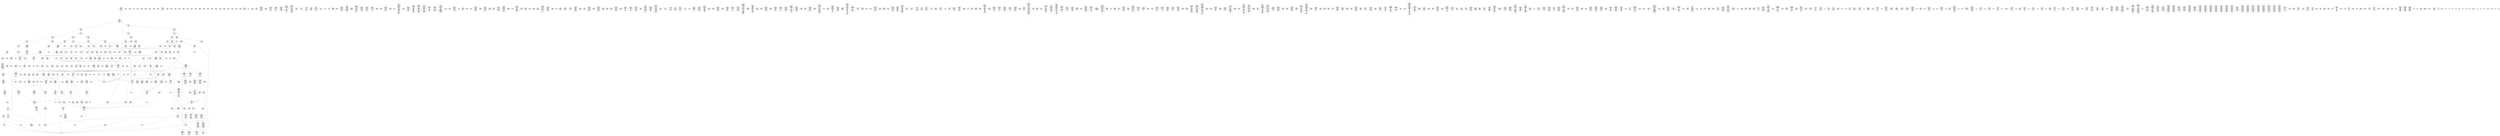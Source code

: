 /* Generated by GvGen v.1.0 (https://www.github.com/stricaud/gvgen) */

digraph G {
compound=true;
   node1 [label="[anywhere]"];
   node2 [label="# 0x0
PUSHX Data
PUSHX Data
MSTORE
PUSHX LogicData
CALLDATASIZE
LT
PUSHX Data
JUMPI
"];
   node3 [label="# 0xd
PUSHX Data
CALLDATALOAD
PUSHX BitData
SHR
PUSHX LogicData
GT
PUSHX Data
JUMPI
"];
   node4 [label="# 0x1e
PUSHX LogicData
GT
PUSHX Data
JUMPI
"];
   node5 [label="# 0x29
PUSHX LogicData
GT
PUSHX Data
JUMPI
"];
   node6 [label="# 0x34
PUSHX LogicData
EQ
PUSHX Data
JUMPI
"];
   node7 [label="# 0x3f
PUSHX LogicData
EQ
PUSHX Data
JUMPI
"];
   node8 [label="# 0x4a
PUSHX LogicData
EQ
PUSHX Data
JUMPI
"];
   node9 [label="# 0x55
PUSHX LogicData
EQ
PUSHX Data
JUMPI
"];
   node10 [label="# 0x60
PUSHX LogicData
EQ
PUSHX Data
JUMPI
"];
   node11 [label="# 0x6b
PUSHX LogicData
EQ
PUSHX Data
JUMPI
"];
   node12 [label="# 0x76
PUSHX Data
JUMP
"];
   node13 [label="# 0x7a
JUMPDEST
PUSHX LogicData
EQ
PUSHX Data
JUMPI
"];
   node14 [label="# 0x86
PUSHX LogicData
EQ
PUSHX Data
JUMPI
"];
   node15 [label="# 0x91
PUSHX LogicData
EQ
PUSHX Data
JUMPI
"];
   node16 [label="# 0x9c
PUSHX LogicData
EQ
PUSHX Data
JUMPI
"];
   node17 [label="# 0xa7
PUSHX LogicData
EQ
PUSHX Data
JUMPI
"];
   node18 [label="# 0xb2
PUSHX Data
JUMP
"];
   node19 [label="# 0xb6
JUMPDEST
PUSHX LogicData
GT
PUSHX Data
JUMPI
"];
   node20 [label="# 0xc2
PUSHX LogicData
EQ
PUSHX Data
JUMPI
"];
   node21 [label="# 0xcd
PUSHX LogicData
EQ
PUSHX Data
JUMPI
"];
   node22 [label="# 0xd8
PUSHX LogicData
EQ
PUSHX Data
JUMPI
"];
   node23 [label="# 0xe3
PUSHX LogicData
EQ
PUSHX Data
JUMPI
"];
   node24 [label="# 0xee
PUSHX LogicData
EQ
PUSHX Data
JUMPI
"];
   node25 [label="# 0xf9
PUSHX Data
JUMP
"];
   node26 [label="# 0xfd
JUMPDEST
PUSHX LogicData
EQ
PUSHX Data
JUMPI
"];
   node27 [label="# 0x109
PUSHX LogicData
EQ
PUSHX Data
JUMPI
"];
   node28 [label="# 0x114
PUSHX LogicData
EQ
PUSHX Data
JUMPI
"];
   node29 [label="# 0x11f
PUSHX LogicData
EQ
PUSHX Data
JUMPI
"];
   node30 [label="# 0x12a
PUSHX LogicData
EQ
PUSHX Data
JUMPI
"];
   node31 [label="# 0x135
PUSHX Data
JUMP
"];
   node32 [label="# 0x139
JUMPDEST
PUSHX LogicData
GT
PUSHX Data
JUMPI
"];
   node33 [label="# 0x145
PUSHX LogicData
GT
PUSHX Data
JUMPI
"];
   node34 [label="# 0x150
PUSHX LogicData
EQ
PUSHX Data
JUMPI
"];
   node35 [label="# 0x15b
PUSHX LogicData
EQ
PUSHX Data
JUMPI
"];
   node36 [label="# 0x166
PUSHX LogicData
EQ
PUSHX Data
JUMPI
"];
   node37 [label="# 0x171
PUSHX LogicData
EQ
PUSHX Data
JUMPI
"];
   node38 [label="# 0x17c
PUSHX LogicData
EQ
PUSHX Data
JUMPI
"];
   node39 [label="# 0x187
PUSHX LogicData
EQ
PUSHX Data
JUMPI
"];
   node40 [label="# 0x192
PUSHX Data
JUMP
"];
   node41 [label="# 0x196
JUMPDEST
PUSHX LogicData
EQ
PUSHX Data
JUMPI
"];
   node42 [label="# 0x1a2
PUSHX LogicData
EQ
PUSHX Data
JUMPI
"];
   node43 [label="# 0x1ad
PUSHX LogicData
EQ
PUSHX Data
JUMPI
"];
   node44 [label="# 0x1b8
PUSHX LogicData
EQ
PUSHX Data
JUMPI
"];
   node45 [label="# 0x1c3
PUSHX LogicData
EQ
PUSHX Data
JUMPI
"];
   node46 [label="# 0x1ce
PUSHX Data
JUMP
"];
   node47 [label="# 0x1d2
JUMPDEST
PUSHX LogicData
GT
PUSHX Data
JUMPI
"];
   node48 [label="# 0x1de
PUSHX LogicData
EQ
PUSHX Data
JUMPI
"];
   node49 [label="# 0x1e9
PUSHX LogicData
EQ
PUSHX Data
JUMPI
"];
   node50 [label="# 0x1f4
PUSHX LogicData
EQ
PUSHX Data
JUMPI
"];
   node51 [label="# 0x1ff
PUSHX LogicData
EQ
PUSHX Data
JUMPI
"];
   node52 [label="# 0x20a
PUSHX LogicData
EQ
PUSHX Data
JUMPI
"];
   node53 [label="# 0x215
PUSHX Data
JUMP
"];
   node54 [label="# 0x219
JUMPDEST
PUSHX LogicData
EQ
PUSHX Data
JUMPI
"];
   node55 [label="# 0x225
PUSHX LogicData
EQ
PUSHX Data
JUMPI
"];
   node56 [label="# 0x230
PUSHX LogicData
EQ
PUSHX Data
JUMPI
"];
   node57 [label="# 0x23b
PUSHX LogicData
EQ
PUSHX Data
JUMPI
"];
   node58 [label="# 0x246
PUSHX LogicData
EQ
PUSHX Data
JUMPI
"];
   node59 [label="# 0x251
JUMPDEST
PUSHX Data
REVERT
"];
   node60 [label="# 0x256
JUMPDEST
CALLVALUE
ISZERO
PUSHX Data
JUMPI
"];
   node61 [label="# 0x25e
PUSHX Data
REVERT
"];
   node62 [label="# 0x262
JUMPDEST
PUSHX Data
PUSHX Data
CALLDATASIZE
PUSHX Data
PUSHX Data
JUMP
"];
   node63 [label="# 0x271
JUMPDEST
PUSHX Data
JUMP
"];
   node64 [label="# 0x276
JUMPDEST
PUSHX MemData
MLOAD
PUSHX Data
PUSHX Data
JUMP
"];
   node65 [label="# 0x283
JUMPDEST
PUSHX MemData
MLOAD
SUB
RETURN
"];
   node66 [label="# 0x28c
JUMPDEST
CALLVALUE
ISZERO
PUSHX Data
JUMPI
"];
   node67 [label="# 0x294
PUSHX Data
REVERT
"];
   node68 [label="# 0x298
JUMPDEST
PUSHX Data
PUSHX Data
CALLDATASIZE
PUSHX Data
PUSHX Data
JUMP
"];
   node69 [label="# 0x2a7
JUMPDEST
PUSHX Data
JUMP
"];
   node70 [label="# 0x2ac
JUMPDEST
STOP
"];
   node71 [label="# 0x2ae
JUMPDEST
CALLVALUE
ISZERO
PUSHX Data
JUMPI
"];
   node72 [label="# 0x2b6
PUSHX Data
REVERT
"];
   node73 [label="# 0x2ba
JUMPDEST
PUSHX Data
PUSHX Data
JUMP
"];
   node74 [label="# 0x2c3
JUMPDEST
PUSHX MemData
MLOAD
PUSHX Data
PUSHX Data
JUMP
"];
   node75 [label="# 0x2d0
JUMPDEST
CALLVALUE
ISZERO
PUSHX Data
JUMPI
"];
   node76 [label="# 0x2d8
PUSHX Data
REVERT
"];
   node77 [label="# 0x2dc
JUMPDEST
PUSHX Data
PUSHX Data
CALLDATASIZE
PUSHX Data
PUSHX Data
JUMP
"];
   node78 [label="# 0x2eb
JUMPDEST
PUSHX Data
JUMP
"];
   node79 [label="# 0x2f0
JUMPDEST
PUSHX MemData
MLOAD
PUSHX Data
PUSHX Data
JUMP
"];
   node80 [label="# 0x2fd
JUMPDEST
CALLVALUE
ISZERO
PUSHX Data
JUMPI
"];
   node81 [label="# 0x305
PUSHX Data
REVERT
"];
   node82 [label="# 0x309
JUMPDEST
PUSHX Data
PUSHX Data
CALLDATASIZE
PUSHX Data
PUSHX Data
JUMP
"];
   node83 [label="# 0x318
JUMPDEST
PUSHX Data
JUMP
"];
   node84 [label="# 0x31d
JUMPDEST
PUSHX Data
PUSHX Data
CALLDATASIZE
PUSHX Data
PUSHX Data
JUMP
"];
   node85 [label="# 0x32b
JUMPDEST
PUSHX Data
JUMP
"];
   node86 [label="# 0x330
JUMPDEST
CALLVALUE
ISZERO
PUSHX Data
JUMPI
"];
   node87 [label="# 0x338
PUSHX Data
REVERT
"];
   node88 [label="# 0x33c
JUMPDEST
PUSHX Data
PUSHX Data
JUMP
"];
   node89 [label="# 0x345
JUMPDEST
CALLVALUE
ISZERO
PUSHX Data
JUMPI
"];
   node90 [label="# 0x34d
PUSHX Data
REVERT
"];
   node91 [label="# 0x351
JUMPDEST
PUSHX Data
PUSHX Data
JUMP
"];
   node92 [label="# 0x35a
JUMPDEST
CALLVALUE
ISZERO
PUSHX Data
JUMPI
"];
   node93 [label="# 0x362
PUSHX Data
REVERT
"];
   node94 [label="# 0x366
JUMPDEST
PUSHX Data
PUSHX Data
JUMP
"];
   node95 [label="# 0x36f
JUMPDEST
PUSHX MemData
MLOAD
PUSHX Data
PUSHX Data
JUMP
"];
   node96 [label="# 0x37c
JUMPDEST
CALLVALUE
ISZERO
PUSHX Data
JUMPI
"];
   node97 [label="# 0x384
PUSHX Data
REVERT
"];
   node98 [label="# 0x388
JUMPDEST
PUSHX Data
PUSHX Data
CALLDATASIZE
PUSHX Data
PUSHX Data
JUMP
"];
   node99 [label="# 0x397
JUMPDEST
PUSHX Data
JUMP
"];
   node100 [label="# 0x39c
JUMPDEST
CALLVALUE
ISZERO
PUSHX Data
JUMPI
"];
   node101 [label="# 0x3a4
PUSHX Data
REVERT
"];
   node102 [label="# 0x3a8
JUMPDEST
PUSHX Data
PUSHX Data
CALLDATASIZE
PUSHX Data
PUSHX Data
JUMP
"];
   node103 [label="# 0x3b7
JUMPDEST
PUSHX Data
JUMP
"];
   node104 [label="# 0x3bc
JUMPDEST
CALLVALUE
ISZERO
PUSHX Data
JUMPI
"];
   node105 [label="# 0x3c4
PUSHX Data
REVERT
"];
   node106 [label="# 0x3c8
JUMPDEST
PUSHX Data
PUSHX Data
CALLDATASIZE
PUSHX Data
PUSHX Data
JUMP
"];
   node107 [label="# 0x3d7
JUMPDEST
PUSHX Data
JUMP
"];
   node108 [label="# 0x3dc
JUMPDEST
PUSHX MemData
MLOAD
PUSHX Data
PUSHX Data
JUMP
"];
   node109 [label="# 0x3ea
JUMPDEST
CALLVALUE
ISZERO
PUSHX Data
JUMPI
"];
   node110 [label="# 0x3f2
PUSHX Data
REVERT
"];
   node111 [label="# 0x3f6
JUMPDEST
PUSHX Data
PUSHX Data
CALLDATASIZE
PUSHX Data
PUSHX Data
JUMP
"];
   node112 [label="# 0x405
JUMPDEST
PUSHX Data
JUMP
"];
   node113 [label="# 0x40a
JUMPDEST
CALLVALUE
ISZERO
PUSHX Data
JUMPI
"];
   node114 [label="# 0x412
PUSHX Data
REVERT
"];
   node115 [label="# 0x416
JUMPDEST
PUSHX Data
PUSHX Data
CALLDATASIZE
PUSHX Data
PUSHX Data
JUMP
"];
   node116 [label="# 0x425
JUMPDEST
PUSHX Data
JUMP
"];
   node117 [label="# 0x42a
JUMPDEST
CALLVALUE
ISZERO
PUSHX Data
JUMPI
"];
   node118 [label="# 0x432
PUSHX Data
REVERT
"];
   node119 [label="# 0x436
JUMPDEST
PUSHX Data
PUSHX Data
JUMP
"];
   node120 [label="# 0x43f
JUMPDEST
CALLVALUE
ISZERO
PUSHX Data
JUMPI
"];
   node121 [label="# 0x447
PUSHX Data
REVERT
"];
   node122 [label="# 0x44b
JUMPDEST
PUSHX Data
PUSHX Data
CALLDATASIZE
PUSHX Data
PUSHX Data
JUMP
"];
   node123 [label="# 0x45a
JUMPDEST
PUSHX Data
JUMP
"];
   node124 [label="# 0x45f
JUMPDEST
CALLVALUE
ISZERO
PUSHX Data
JUMPI
"];
   node125 [label="# 0x467
PUSHX Data
REVERT
"];
   node126 [label="# 0x46b
JUMPDEST
PUSHX Data
PUSHX Data
JUMP
"];
   node127 [label="# 0x474
JUMPDEST
CALLVALUE
ISZERO
PUSHX Data
JUMPI
"];
   node128 [label="# 0x47c
PUSHX Data
REVERT
"];
   node129 [label="# 0x480
JUMPDEST
PUSHX Data
PUSHX Data
CALLDATASIZE
PUSHX Data
PUSHX Data
JUMP
"];
   node130 [label="# 0x48f
JUMPDEST
PUSHX Data
JUMP
"];
   node131 [label="# 0x494
JUMPDEST
CALLVALUE
ISZERO
PUSHX Data
JUMPI
"];
   node132 [label="# 0x49c
PUSHX Data
REVERT
"];
   node133 [label="# 0x4a0
JUMPDEST
PUSHX Data
PUSHX Data
CALLDATASIZE
PUSHX Data
PUSHX Data
JUMP
"];
   node134 [label="# 0x4af
JUMPDEST
PUSHX Data
JUMP
"];
   node135 [label="# 0x4b4
JUMPDEST
CALLVALUE
ISZERO
PUSHX Data
JUMPI
"];
   node136 [label="# 0x4bc
PUSHX Data
REVERT
"];
   node137 [label="# 0x4c0
JUMPDEST
PUSHX Data
PUSHX Data
CALLDATASIZE
PUSHX Data
PUSHX Data
JUMP
"];
   node138 [label="# 0x4cf
JUMPDEST
PUSHX Data
JUMP
"];
   node139 [label="# 0x4d4
JUMPDEST
CALLVALUE
ISZERO
PUSHX Data
JUMPI
"];
   node140 [label="# 0x4dc
PUSHX Data
REVERT
"];
   node141 [label="# 0x4e0
JUMPDEST
PUSHX Data
PUSHX Data
JUMP
"];
   node142 [label="# 0x4e9
JUMPDEST
CALLVALUE
ISZERO
PUSHX Data
JUMPI
"];
   node143 [label="# 0x4f1
PUSHX Data
REVERT
"];
   node144 [label="# 0x4f5
JUMPDEST
PUSHX Data
PUSHX Data
JUMP
"];
   node145 [label="# 0x4fe
JUMPDEST
CALLVALUE
ISZERO
PUSHX Data
JUMPI
"];
   node146 [label="# 0x506
PUSHX Data
REVERT
"];
   node147 [label="# 0x50a
JUMPDEST
PUSHX Data
PUSHX Data
CALLDATASIZE
PUSHX Data
PUSHX Data
JUMP
"];
   node148 [label="# 0x519
JUMPDEST
PUSHX Data
JUMP
"];
   node149 [label="# 0x51e
JUMPDEST
CALLVALUE
ISZERO
PUSHX Data
JUMPI
"];
   node150 [label="# 0x526
PUSHX Data
REVERT
"];
   node151 [label="# 0x52a
JUMPDEST
PUSHX Data
PUSHX Data
CALLDATASIZE
PUSHX Data
PUSHX Data
JUMP
"];
   node152 [label="# 0x539
JUMPDEST
PUSHX Data
JUMP
"];
   node153 [label="# 0x53e
JUMPDEST
CALLVALUE
ISZERO
PUSHX Data
JUMPI
"];
   node154 [label="# 0x546
PUSHX Data
REVERT
"];
   node155 [label="# 0x54a
JUMPDEST
PUSHX Data
PUSHX Data
JUMP
"];
   node156 [label="# 0x553
JUMPDEST
CALLVALUE
ISZERO
PUSHX Data
JUMPI
"];
   node157 [label="# 0x55b
PUSHX Data
REVERT
"];
   node158 [label="# 0x55f
JUMPDEST
PUSHX Data
PUSHX Data
CALLDATASIZE
PUSHX Data
PUSHX Data
JUMP
"];
   node159 [label="# 0x56e
JUMPDEST
PUSHX Data
JUMP
"];
   node160 [label="# 0x573
JUMPDEST
CALLVALUE
ISZERO
PUSHX Data
JUMPI
"];
   node161 [label="# 0x57b
PUSHX Data
REVERT
"];
   node162 [label="# 0x57f
JUMPDEST
PUSHX Data
PUSHX Data
JUMP
"];
   node163 [label="# 0x588
JUMPDEST
CALLVALUE
ISZERO
PUSHX Data
JUMPI
"];
   node164 [label="# 0x590
PUSHX Data
REVERT
"];
   node165 [label="# 0x594
JUMPDEST
PUSHX Data
PUSHX Data
CALLDATASIZE
PUSHX Data
PUSHX Data
JUMP
"];
   node166 [label="# 0x5a3
JUMPDEST
PUSHX Data
JUMP
"];
   node167 [label="# 0x5a8
JUMPDEST
CALLVALUE
ISZERO
PUSHX Data
JUMPI
"];
   node168 [label="# 0x5b0
PUSHX Data
REVERT
"];
   node169 [label="# 0x5b4
JUMPDEST
PUSHX Data
PUSHX Data
JUMP
"];
   node170 [label="# 0x5bd
JUMPDEST
CALLVALUE
ISZERO
PUSHX Data
JUMPI
"];
   node171 [label="# 0x5c5
PUSHX Data
REVERT
"];
   node172 [label="# 0x5c9
JUMPDEST
PUSHX Data
PUSHX Data
JUMP
"];
   node173 [label="# 0x5d2
JUMPDEST
CALLVALUE
ISZERO
PUSHX Data
JUMPI
"];
   node174 [label="# 0x5da
PUSHX Data
REVERT
"];
   node175 [label="# 0x5de
JUMPDEST
PUSHX Data
PUSHX Data
CALLDATASIZE
PUSHX Data
PUSHX Data
JUMP
"];
   node176 [label="# 0x5ed
JUMPDEST
PUSHX Data
JUMP
"];
   node177 [label="# 0x5f2
JUMPDEST
CALLVALUE
ISZERO
PUSHX Data
JUMPI
"];
   node178 [label="# 0x5fa
PUSHX Data
REVERT
"];
   node179 [label="# 0x5fe
JUMPDEST
PUSHX Data
PUSHX Data
CALLDATASIZE
PUSHX Data
PUSHX Data
JUMP
"];
   node180 [label="# 0x60d
JUMPDEST
PUSHX Data
JUMP
"];
   node181 [label="# 0x612
JUMPDEST
CALLVALUE
ISZERO
PUSHX Data
JUMPI
"];
   node182 [label="# 0x61a
PUSHX Data
REVERT
"];
   node183 [label="# 0x61e
JUMPDEST
PUSHX Data
PUSHX Data
CALLDATASIZE
PUSHX Data
PUSHX Data
JUMP
"];
   node184 [label="# 0x62d
JUMPDEST
PUSHX Data
JUMP
"];
   node185 [label="# 0x632
JUMPDEST
CALLVALUE
ISZERO
PUSHX Data
JUMPI
"];
   node186 [label="# 0x63a
PUSHX Data
REVERT
"];
   node187 [label="# 0x63e
JUMPDEST
PUSHX Data
PUSHX Data
JUMP
"];
   node188 [label="# 0x647
JUMPDEST
CALLVALUE
ISZERO
PUSHX Data
JUMPI
"];
   node189 [label="# 0x64f
PUSHX Data
REVERT
"];
   node190 [label="# 0x653
JUMPDEST
PUSHX Data
PUSHX Data
JUMP
"];
   node191 [label="# 0x65c
JUMPDEST
CALLVALUE
ISZERO
PUSHX Data
JUMPI
"];
   node192 [label="# 0x664
PUSHX Data
REVERT
"];
   node193 [label="# 0x668
JUMPDEST
PUSHX Data
PUSHX Data
CALLDATASIZE
PUSHX Data
PUSHX Data
JUMP
"];
   node194 [label="# 0x677
JUMPDEST
PUSHX Data
JUMP
"];
   node195 [label="# 0x67c
JUMPDEST
CALLVALUE
ISZERO
PUSHX Data
JUMPI
"];
   node196 [label="# 0x684
PUSHX Data
REVERT
"];
   node197 [label="# 0x688
JUMPDEST
PUSHX Data
PUSHX Data
CALLDATASIZE
PUSHX Data
PUSHX Data
JUMP
"];
   node198 [label="# 0x697
JUMPDEST
PUSHX Data
JUMP
"];
   node199 [label="# 0x69c
JUMPDEST
CALLVALUE
ISZERO
PUSHX Data
JUMPI
"];
   node200 [label="# 0x6a4
PUSHX Data
REVERT
"];
   node201 [label="# 0x6a8
JUMPDEST
PUSHX Data
PUSHX Data
CALLDATASIZE
PUSHX Data
PUSHX Data
JUMP
"];
   node202 [label="# 0x6b7
JUMPDEST
PUSHX Data
JUMP
"];
   node203 [label="# 0x6bc
JUMPDEST
CALLVALUE
ISZERO
PUSHX Data
JUMPI
"];
   node204 [label="# 0x6c4
PUSHX Data
REVERT
"];
   node205 [label="# 0x6c8
JUMPDEST
PUSHX Data
PUSHX Data
CALLDATASIZE
PUSHX Data
PUSHX Data
JUMP
"];
   node206 [label="# 0x6d7
JUMPDEST
PUSHX Data
JUMP
"];
   node207 [label="# 0x6dc
JUMPDEST
CALLVALUE
ISZERO
PUSHX Data
JUMPI
"];
   node208 [label="# 0x6e4
PUSHX Data
REVERT
"];
   node209 [label="# 0x6e8
JUMPDEST
PUSHX Data
PUSHX Data
JUMP
"];
   node210 [label="# 0x6f1
JUMPDEST
CALLVALUE
ISZERO
PUSHX Data
JUMPI
"];
   node211 [label="# 0x6f9
PUSHX Data
REVERT
"];
   node212 [label="# 0x6fd
JUMPDEST
PUSHX Data
PUSHX Data
CALLDATASIZE
PUSHX Data
PUSHX Data
JUMP
"];
   node213 [label="# 0x70c
JUMPDEST
PUSHX Data
JUMP
"];
   node214 [label="# 0x711
JUMPDEST
CALLVALUE
ISZERO
PUSHX Data
JUMPI
"];
   node215 [label="# 0x719
PUSHX Data
REVERT
"];
   node216 [label="# 0x71d
JUMPDEST
PUSHX Data
PUSHX Data
CALLDATASIZE
PUSHX Data
PUSHX Data
JUMP
"];
   node217 [label="# 0x72c
JUMPDEST
PUSHX Data
JUMP
"];
   node218 [label="# 0x731
JUMPDEST
PUSHX Data
PUSHX Data
PUSHX Data
JUMP
"];
   node219 [label="# 0x73c
JUMPDEST
"];
   node220 [label="# 0x73f
JUMPDEST
JUMP
"];
   node221 [label="# 0x744
JUMPDEST
PUSHX Data
PUSHX Data
JUMP
"];
   node222 [label="# 0x74c
JUMPDEST
ISZERO
PUSHX Data
JUMPI
"];
   node223 [label="# 0x752
PUSHX MemData
MLOAD
PUSHX BitData
PUSHX BitData
SHL
MSTORE
PUSHX ArithData
ADD
PUSHX Data
PUSHX Data
JUMP
"];
   node224 [label="# 0x769
JUMPDEST
PUSHX MemData
MLOAD
SUB
REVERT
"];
   node225 [label="# 0x772
JUMPDEST
PUSHX Data
PUSHX Data
JUMP
"];
   node226 [label="# 0x77a
JUMPDEST
PUSHX ArithData
PUSHX BitData
PUSHX BitData
SHL
SUB
AND
PUSHX Data
PUSHX Data
JUMP
"];
   node227 [label="# 0x78b
JUMPDEST
PUSHX ArithData
PUSHX BitData
PUSHX BitData
SHL
SUB
AND
EQ
PUSHX Data
JUMPI
"];
   node228 [label="# 0x79a
PUSHX MemData
MLOAD
PUSHX BitData
PUSHX BitData
SHL
MSTORE
PUSHX ArithData
ADD
PUSHX Data
PUSHX Data
JUMP
"];
   node229 [label="# 0x7b1
JUMPDEST
PUSHX StorData
SLOAD
PUSHX ArithData
PUSHX BitData
PUSHX BitData
SHL
SUB
NOT
AND
PUSHX ArithData
PUSHX BitData
PUSHX BitData
SHL
SUB
AND
OR
SSTORE
JUMP
"];
   node230 [label="# 0x7d3
JUMPDEST
PUSHX Data
PUSHX StorData
SLOAD
PUSHX Data
PUSHX Data
JUMP
"];
   node231 [label="# 0x7e2
JUMPDEST
PUSHX ArithData
ADD
PUSHX ArithData
DIV
MUL
PUSHX ArithData
ADD
PUSHX MemData
MLOAD
ADD
PUSHX Data
MSTORE
MSTORE
PUSHX ArithData
ADD
SLOAD
PUSHX Data
PUSHX Data
JUMP
"];
   node232 [label="# 0x80e
JUMPDEST
ISZERO
PUSHX Data
JUMPI
"];
   node233 [label="# 0x815
PUSHX LogicData
LT
PUSHX Data
JUMPI
"];
   node234 [label="# 0x81d
PUSHX ArithData
SLOAD
DIV
MUL
MSTORE
PUSHX ArithData
ADD
PUSHX Data
JUMP
"];
   node235 [label="# 0x830
JUMPDEST
ADD
PUSHX Data
MSTORE
PUSHX Data
PUSHX Data
SHA3
"];
   node236 [label="# 0x83e
JUMPDEST
SLOAD
MSTORE
PUSHX ArithData
ADD
PUSHX ArithData
ADD
GT
PUSHX Data
JUMPI
"];
   node237 [label="# 0x852
SUB
PUSHX BitData
AND
ADD
"];
   node238 [label="# 0x85b
JUMPDEST
"];
   node239 [label="# 0x863
JUMPDEST
JUMP
"];
   node240 [label="# 0x866
JUMPDEST
PUSHX Data
PUSHX Data
PUSHX Data
JUMP
"];
   node241 [label="# 0x871
JUMPDEST
PUSHX Data
JUMPI
"];
   node242 [label="# 0x876
PUSHX MemData
MLOAD
PUSHX BitData
PUSHX BitData
SHL
MSTORE
PUSHX ArithData
ADD
PUSHX Data
PUSHX Data
JUMP
"];
   node243 [label="# 0x88d
JUMPDEST
PUSHX Data
MSTORE
PUSHX Data
PUSHX Data
MSTORE
PUSHX Data
SHA3
SLOAD
PUSHX ArithData
PUSHX BitData
PUSHX BitData
SHL
SUB
AND
JUMP
"];
   node244 [label="# 0x8a9
JUMPDEST
PUSHX Data
PUSHX Data
PUSHX Data
JUMP
"];
   node245 [label="# 0x8b4
JUMPDEST
PUSHX ArithData
PUSHX BitData
PUSHX BitData
SHL
SUB
AND
PUSHX ArithData
PUSHX BitData
PUSHX BitData
SHL
SUB
AND
EQ
ISZERO
PUSHX Data
JUMPI
"];
   node246 [label="# 0x8d1
PUSHX MemData
MLOAD
PUSHX BitData
PUSHX BitData
SHL
MSTORE
PUSHX ArithData
ADD
PUSHX Data
PUSHX Data
JUMP
"];
   node247 [label="# 0x8e8
JUMPDEST
PUSHX ArithData
PUSHX BitData
PUSHX BitData
SHL
SUB
AND
PUSHX Data
PUSHX Data
JUMP
"];
   node248 [label="# 0x8fa
JUMPDEST
PUSHX ArithData
PUSHX BitData
PUSHX BitData
SHL
SUB
AND
EQ
PUSHX Data
JUMPI
"];
   node249 [label="# 0x90a
PUSHX Data
PUSHX Data
PUSHX Data
JUMP
"];
   node250 [label="# 0x916
JUMPDEST
PUSHX Data
JUMPI
"];
   node251 [label="# 0x91b
PUSHX MemData
MLOAD
PUSHX BitData
PUSHX BitData
SHL
MSTORE
PUSHX ArithData
ADD
PUSHX Data
PUSHX Data
JUMP
"];
   node252 [label="# 0x932
JUMPDEST
PUSHX Data
PUSHX Data
JUMP
"];
   node253 [label="# 0x93c
JUMPDEST
JUMP
"];
   node254 [label="# 0x941
JUMPDEST
PUSHX Data
MLOAD
PUSHX ArithData
ADD
MSTORE
PUSHX ArithData
PUSHX BitData
PUSHX BitData
SHL
SUB
AND
PUSHX Data
MSTORE
PUSHX Data
PUSHX ArithData
MSTORE
SHA3
SLOAD
MSTORE
ADD
MSTORE
ADD
MSTORE
PUSHX Data
PUSHX Data
JUMP
"];
   node255 [label="# 0x97f
JUMPDEST
PUSHX Data
JUMPI
"];
   node256 [label="# 0x984
PUSHX MemData
MLOAD
PUSHX BitData
PUSHX BitData
SHL
MSTORE
PUSHX ArithData
ADD
PUSHX Data
PUSHX Data
JUMP
"];
   node257 [label="# 0x99b
JUMPDEST
PUSHX ArithData
PUSHX BitData
PUSHX BitData
SHL
SUB
AND
PUSHX Data
MSTORE
PUSHX Data
PUSHX Data
MSTORE
PUSHX Data
SHA3
SLOAD
PUSHX Data
PUSHX Data
PUSHX Data
JUMP
"];
   node258 [label="# 0x9bf
JUMPDEST
PUSHX ArithData
PUSHX BitData
PUSHX BitData
SHL
SUB
AND
PUSHX Data
MSTORE
PUSHX Data
PUSHX Data
MSTORE
PUSHX MemData
SHA3
SSTORE
MLOAD
PUSHX Data
PUSHX Data
CALLER
PUSHX Data
JUMP
"];
   node259 [label="# 0xa0f
JUMPDEST
PUSHX MemData
MLOAD
SUB
LOGX
PUSHX Data
ADDRESS
PUSHX ArithData
PUSHX BitData
PUSHX BitData
SHL
SUB
AND
PUSHX MemData
MLOAD
PUSHX ArithData
ADD
PUSHX Data
PUSHX Data
JUMP
"];
   node260 [label="# 0xa37
JUMPDEST
PUSHX MemData
MLOAD
PUSHX BitData
NOT
SUB
ADD
MSTORE
MSTORE
PUSHX Data
PUSHX Data
JUMP
"];
   node261 [label="# 0xa51
JUMPDEST
PUSHX Data
PUSHX MemData
MLOAD
SUB
PUSHX Data
GAS
CALL
RETURNDATASIZE
PUSHX LogicData
EQ
PUSHX Data
JUMPI
"];
   node262 [label="# 0xa6d
PUSHX MemData
MLOAD
PUSHX BitData
NOT
PUSHX ArithData
RETURNDATASIZE
ADD
AND
ADD
PUSHX Data
MSTORE
RETURNDATASIZE
MSTORE
RETURNDATASIZE
PUSHX Data
PUSHX ArithData
ADD
RETURNDATACOPY
PUSHX Data
JUMP
"];
   node263 [label="# 0xa8e
JUMPDEST
PUSHX Data
"];
   node264 [label="# 0xa93
JUMPDEST
PUSHX Data
JUMPI
"];
   node265 [label="# 0xa9e
PUSHX MemData
MLOAD
PUSHX BitData
PUSHX BitData
SHL
MSTORE
PUSHX ArithData
ADD
PUSHX Data
PUSHX Data
JUMP
"];
   node266 [label="# 0xab5
JUMPDEST
JUMP
"];
   node267 [label="# 0xac1
JUMPDEST
PUSHX MemData
MLOAD
PUSHX ArithData
ADD
PUSHX Data
MSTORE
PUSHX Data
MSTORE
PUSHX ArithData
ADD
PUSHX BitData
PUSHX BitData
SHL
MSTORE
JUMP
"];
   node268 [label="# 0xade
JUMPDEST
PUSHX StorData
SLOAD
PUSHX ArithData
PUSHX BitData
PUSHX BitData
SHL
SUB
AND
JUMP
"];
   node269 [label="# 0xaed
JUMPDEST
PUSHX StorData
SLOAD
JUMP
"];
   node270 [label="# 0xaf3
JUMPDEST
PUSHX Data
PUSHX Data
PUSHX Data
JUMP
"];
   node271 [label="# 0xafe
JUMPDEST
PUSHX Data
JUMP
"];
   node272 [label="# 0xb04
JUMPDEST
PUSHX Data
JUMPI
"];
   node273 [label="# 0xb09
PUSHX MemData
MLOAD
PUSHX BitData
PUSHX BitData
SHL
MSTORE
PUSHX ArithData
ADD
PUSHX Data
PUSHX Data
JUMP
"];
   node274 [label="# 0xb20
JUMPDEST
PUSHX Data
PUSHX Data
JUMP
"];
   node275 [label="# 0xb2b
JUMPDEST
PUSHX Data
MSTORE
PUSHX Data
MSTORE
PUSHX Data
SHA3
PUSHX ArithData
ADD
SLOAD
JUMP
"];
   node276 [label="# 0xb40
JUMPDEST
PUSHX Data
PUSHX Data
PUSHX Data
JUMP
"];
   node277 [label="# 0xb4b
JUMPDEST
ISZERO
PUSHX Data
JUMPI
"];
   node278 [label="# 0xb51
PUSHX MemData
MLOAD
PUSHX BitData
PUSHX BitData
SHL
MSTORE
PUSHX ArithData
ADD
PUSHX Data
PUSHX Data
JUMP
"];
   node279 [label="# 0xb68
JUMPDEST
PUSHX StorData
SLOAD
PUSHX StorData
SLOAD
PUSHX ArithData
PUSHX BitData
PUSHX BitData
SHL
SUB
AND
PUSHX Data
PUSHX Data
PUSHX Data
JUMP
"];
   node280 [label="# 0xb88
JUMPDEST
PUSHX Data
PUSHX Data
JUMP
"];
   node281 [label="# 0xb92
JUMPDEST
JUMP
"];
   node282 [label="# 0xb9b
JUMPDEST
PUSHX ArithData
PUSHX BitData
PUSHX BitData
SHL
SUB
AND
PUSHX Data
MSTORE
PUSHX Data
PUSHX Data
MSTORE
PUSHX Data
SHA3
SLOAD
JUMP
"];
   node283 [label="# 0xbb6
JUMPDEST
PUSHX Data
PUSHX Data
JUMP
"];
   node284 [label="# 0xbbf
JUMPDEST
PUSHX Data
PUSHX Data
PUSHX Data
JUMP
"];
   node285 [label="# 0xbcb
JUMPDEST
PUSHX Data
JUMP
"];
   node286 [label="# 0xbd0
JUMPDEST
PUSHX Data
PUSHX Data
JUMP
"];
   node287 [label="# 0xbda
JUMPDEST
CHAINID
JUMP
"];
   node288 [label="# 0xbde
JUMPDEST
PUSHX Data
PUSHX Data
JUMP
"];
   node289 [label="# 0xbe6
JUMPDEST
PUSHX ArithData
PUSHX BitData
PUSHX BitData
SHL
SUB
AND
PUSHX ArithData
PUSHX BitData
PUSHX BitData
SHL
SUB
AND
EQ
PUSHX Data
JUMPI
"];
   node290 [label="# 0xbff
PUSHX MemData
MLOAD
PUSHX BitData
PUSHX BitData
SHL
MSTORE
PUSHX ArithData
ADD
PUSHX Data
PUSHX Data
JUMP
"];
   node291 [label="# 0xc16
JUMPDEST
PUSHX Data
PUSHX Data
JUMP
"];
   node292 [label="# 0xc20
JUMPDEST
JUMP
"];
   node293 [label="# 0xc24
JUMPDEST
PUSHX Data
PUSHX Data
JUMP
"];
   node294 [label="# 0xc2c
JUMPDEST
PUSHX ArithData
PUSHX BitData
PUSHX BitData
SHL
SUB
AND
PUSHX Data
PUSHX Data
JUMP
"];
   node295 [label="# 0xc3d
JUMPDEST
PUSHX ArithData
PUSHX BitData
PUSHX BitData
SHL
SUB
AND
EQ
PUSHX Data
JUMPI
"];
   node296 [label="# 0xc4c
PUSHX MemData
MLOAD
PUSHX BitData
PUSHX BitData
SHL
MSTORE
PUSHX ArithData
ADD
PUSHX Data
PUSHX Data
JUMP
"];
   node297 [label="# 0xc63
JUMPDEST
PUSHX Data
PUSHX Data
JUMP
"];
   node298 [label="# 0xc6b
JUMPDEST
PUSHX Data
PUSHX Data
PUSHX Data
JUMP
"];
   node299 [label="# 0xc94
JUMPDEST
PUSHX MemData
MLOAD
PUSHX Data
PUSHX Data
JUMP
"];
   node300 [label="# 0xca1
JUMPDEST
PUSHX MemData
MLOAD
SUB
LOGX
JUMP
"];
   node301 [label="# 0xcab
JUMPDEST
PUSHX MemData
MLOAD
PUSHX Data
PUSHX Data
CODECOPY
MLOAD
MSTORE
PUSHX Data
PUSHX Data
PUSHX Data
JUMP
"];
   node302 [label="# 0xcc6
JUMPDEST
PUSHX Data
PUSHX Data
JUMP
"];
   node303 [label="# 0xcce
JUMPDEST
ISZERO
PUSHX Data
JUMPI
"];
   node304 [label="# 0xcd4
PUSHX MemData
MLOAD
PUSHX BitData
PUSHX BitData
SHL
MSTORE
PUSHX ArithData
ADD
PUSHX Data
PUSHX Data
JUMP
"];
   node305 [label="# 0xceb
JUMPDEST
PUSHX Data
PUSHX Data
JUMP
"];
   node306 [label="# 0xcf5
JUMPDEST
PUSHX Data
PUSHX MemData
MLOAD
PUSHX ArithData
ADD
PUSHX Data
MSTORE
PUSHX Data
MSTORE
PUSHX Data
JUMP
"];
   node307 [label="# 0xd10
JUMPDEST
PUSHX Data
PUSHX Data
PUSHX Data
JUMP
"];
   node308 [label="# 0xd1b
JUMPDEST
PUSHX StorData
SLOAD
PUSHX ArithData
PUSHX BitData
PUSHX BitData
SHL
SUB
AND
JUMP
"];
   node309 [label="# 0xd2a
JUMPDEST
PUSHX StorData
SLOAD
PUSHX BitData
AND
JUMP
"];
   node310 [label="# 0xd33
JUMPDEST
PUSHX Data
PUSHX Data
JUMP
"];
   node311 [label="# 0xd3b
JUMPDEST
ISZERO
PUSHX Data
JUMPI
"];
   node312 [label="# 0xd41
PUSHX MemData
MLOAD
PUSHX BitData
PUSHX BitData
SHL
MSTORE
PUSHX ArithData
ADD
PUSHX Data
PUSHX Data
JUMP
"];
   node313 [label="# 0xd58
JUMPDEST
PUSHX Data
PUSHX Data
JUMP
"];
   node314 [label="# 0xd60
JUMPDEST
PUSHX ArithData
PUSHX BitData
PUSHX BitData
SHL
SUB
AND
PUSHX Data
PUSHX Data
JUMP
"];
   node315 [label="# 0xd71
JUMPDEST
PUSHX ArithData
PUSHX BitData
PUSHX BitData
SHL
SUB
AND
EQ
PUSHX Data
JUMPI
"];
   node316 [label="# 0xd80
PUSHX MemData
MLOAD
PUSHX BitData
PUSHX BitData
SHL
MSTORE
PUSHX ArithData
ADD
PUSHX Data
PUSHX Data
JUMP
"];
   node317 [label="# 0xd97
JUMPDEST
PUSHX Data
SSTORE
JUMP
"];
   node318 [label="# 0xd9c
JUMPDEST
PUSHX Data
MSTORE
PUSHX Data
PUSHX Data
MSTORE
PUSHX Data
SHA3
SLOAD
PUSHX ArithData
PUSHX BitData
PUSHX BitData
SHL
SUB
AND
PUSHX Data
JUMPI
"];
   node319 [label="# 0xdba
PUSHX MemData
MLOAD
PUSHX BitData
PUSHX BitData
SHL
MSTORE
PUSHX ArithData
ADD
PUSHX Data
PUSHX Data
JUMP
"];
   node320 [label="# 0xdd1
JUMPDEST
PUSHX StorData
SLOAD
PUSHX Data
PUSHX Data
JUMP
"];
   node321 [label="# 0xdde
JUMPDEST
PUSHX ArithData
ADD
PUSHX ArithData
DIV
MUL
PUSHX ArithData
ADD
PUSHX MemData
MLOAD
ADD
PUSHX Data
MSTORE
MSTORE
PUSHX ArithData
ADD
SLOAD
PUSHX Data
PUSHX Data
JUMP
"];
   node322 [label="# 0xe0a
JUMPDEST
ISZERO
PUSHX Data
JUMPI
"];
   node323 [label="# 0xe11
PUSHX LogicData
LT
PUSHX Data
JUMPI
"];
   node324 [label="# 0xe19
PUSHX ArithData
SLOAD
DIV
MUL
MSTORE
PUSHX ArithData
ADD
PUSHX Data
JUMP
"];
   node325 [label="# 0xe2c
JUMPDEST
ADD
PUSHX Data
MSTORE
PUSHX Data
PUSHX Data
SHA3
"];
   node326 [label="# 0xe3a
JUMPDEST
SLOAD
MSTORE
PUSHX ArithData
ADD
PUSHX ArithData
ADD
GT
PUSHX Data
JUMPI
"];
   node327 [label="# 0xe4e
SUB
PUSHX BitData
AND
ADD
"];
   node328 [label="# 0xe57
JUMPDEST
JUMP
"];
   node329 [label="# 0xe5f
JUMPDEST
PUSHX Data
PUSHX ArithData
PUSHX BitData
PUSHX BitData
SHL
SUB
AND
PUSHX Data
JUMPI
"];
   node330 [label="# 0xe70
PUSHX MemData
MLOAD
PUSHX BitData
PUSHX BitData
SHL
MSTORE
PUSHX ArithData
ADD
PUSHX Data
PUSHX Data
JUMP
"];
   node331 [label="# 0xe87
JUMPDEST
PUSHX ArithData
PUSHX BitData
PUSHX BitData
SHL
SUB
AND
PUSHX Data
MSTORE
PUSHX Data
PUSHX Data
MSTORE
PUSHX Data
SHA3
SLOAD
JUMP
"];
   node332 [label="# 0xea3
JUMPDEST
PUSHX Data
PUSHX Data
JUMP
"];
   node333 [label="# 0xeab
JUMPDEST
PUSHX ArithData
PUSHX BitData
PUSHX BitData
SHL
SUB
AND
PUSHX Data
PUSHX Data
JUMP
"];
   node334 [label="# 0xebc
JUMPDEST
PUSHX ArithData
PUSHX BitData
PUSHX BitData
SHL
SUB
AND
EQ
PUSHX Data
JUMPI
"];
   node335 [label="# 0xecb
PUSHX MemData
MLOAD
PUSHX BitData
PUSHX BitData
SHL
MSTORE
PUSHX ArithData
ADD
PUSHX Data
PUSHX Data
JUMP
"];
   node336 [label="# 0xee2
JUMPDEST
PUSHX Data
PUSHX Data
PUSHX Data
JUMP
"];
   node337 [label="# 0xeec
JUMPDEST
JUMP
"];
   node338 [label="# 0xeee
JUMPDEST
PUSHX Data
PUSHX Data
JUMP
"];
   node339 [label="# 0xef6
JUMPDEST
ISZERO
PUSHX Data
JUMPI
"];
   node340 [label="# 0xefc
PUSHX MemData
MLOAD
PUSHX BitData
PUSHX BitData
SHL
MSTORE
PUSHX ArithData
ADD
PUSHX Data
PUSHX Data
JUMP
"];
   node341 [label="# 0xf13
JUMPDEST
PUSHX Data
PUSHX Data
JUMP
"];
   node342 [label="# 0xf1b
JUMPDEST
PUSHX ArithData
PUSHX BitData
PUSHX BitData
SHL
SUB
AND
PUSHX Data
PUSHX Data
JUMP
"];
   node343 [label="# 0xf2c
JUMPDEST
PUSHX ArithData
PUSHX BitData
PUSHX BitData
SHL
SUB
AND
EQ
PUSHX Data
JUMPI
"];
   node344 [label="# 0xf3b
PUSHX MemData
MLOAD
PUSHX BitData
PUSHX BitData
SHL
MSTORE
PUSHX ArithData
ADD
PUSHX Data
PUSHX Data
JUMP
"];
   node345 [label="# 0xf52
JUMPDEST
PUSHX StorData
SLOAD
PUSHX ArithData
PUSHX BitData
PUSHX BitData
SHL
SUB
NOT
AND
PUSHX ArithData
PUSHX BitData
PUSHX BitData
SHL
SUB
AND
OR
SSTORE
PUSHX Data
PUSHX MemData
MLOAD
PUSHX Data
PUSHX Data
CODECOPY
MLOAD
MSTORE
PUSHX Data
JUMP
"];
   node346 [label="# 0xf85
JUMPDEST
JUMP
"];
   node347 [label="# 0xf88
JUMPDEST
PUSHX Data
PUSHX Data
JUMP
"];
   node348 [label="# 0xf90
JUMPDEST
PUSHX ArithData
PUSHX BitData
PUSHX BitData
SHL
SUB
AND
PUSHX Data
PUSHX Data
JUMP
"];
   node349 [label="# 0xfa1
JUMPDEST
PUSHX ArithData
PUSHX BitData
PUSHX BitData
SHL
SUB
AND
EQ
PUSHX Data
JUMPI
"];
   node350 [label="# 0xfb0
PUSHX MemData
MLOAD
PUSHX BitData
PUSHX BitData
SHL
MSTORE
PUSHX ArithData
ADD
PUSHX Data
PUSHX Data
JUMP
"];
   node351 [label="# 0xfc7
JUMPDEST
PUSHX Data
PUSHX Data
JUMP
"];
   node352 [label="# 0xfcf
JUMPDEST
PUSHX Data
PUSHX Data
PUSHX Data
JUMP
"];
   node353 [label="# 0xff8
JUMPDEST
PUSHX StorData
SLOAD
PUSHX ArithData
PUSHX BitData
PUSHX BitData
SHL
SUB
AND
JUMP
"];
   node354 [label="# 0x1007
JUMPDEST
PUSHX Data
MSTORE
PUSHX Data
MSTORE
PUSHX Data
SHA3
PUSHX ArithData
PUSHX BitData
PUSHX BitData
SHL
SUB
AND
MSTORE
MSTORE
SHA3
SLOAD
PUSHX BitData
AND
JUMP
"];
   node355 [label="# 0x1030
JUMPDEST
PUSHX Data
PUSHX Data
JUMP
"];
   node356 [label="# 0x1038
JUMPDEST
ISZERO
PUSHX Data
JUMPI
"];
   node357 [label="# 0x103e
PUSHX MemData
MLOAD
PUSHX BitData
PUSHX BitData
SHL
MSTORE
PUSHX ArithData
ADD
PUSHX Data
PUSHX Data
JUMP
"];
   node358 [label="# 0x1055
JUMPDEST
PUSHX Data
PUSHX Data
JUMP
"];
   node359 [label="# 0x105d
JUMPDEST
PUSHX ArithData
PUSHX BitData
PUSHX BitData
SHL
SUB
AND
PUSHX Data
PUSHX Data
JUMP
"];
   node360 [label="# 0x106e
JUMPDEST
PUSHX ArithData
PUSHX BitData
PUSHX BitData
SHL
SUB
AND
EQ
PUSHX Data
JUMPI
"];
   node361 [label="# 0x107d
PUSHX MemData
MLOAD
PUSHX BitData
PUSHX BitData
SHL
MSTORE
PUSHX ArithData
ADD
PUSHX Data
PUSHX Data
JUMP
"];
   node362 [label="# 0x1094
JUMPDEST
PUSHX StorData
SLOAD
PUSHX ArithData
PUSHX BitData
PUSHX BitData
SHL
SUB
NOT
AND
PUSHX ArithData
PUSHX BitData
PUSHX BitData
SHL
SUB
AND
OR
SSTORE
JUMP
"];
   node363 [label="# 0x10b6
JUMPDEST
PUSHX MemData
MLOAD
PUSHX Data
PUSHX Data
CODECOPY
MLOAD
MSTORE
PUSHX Data
PUSHX Data
PUSHX Data
JUMP
"];
   node364 [label="# 0x10d1
JUMPDEST
PUSHX Data
PUSHX Data
JUMP
"];
   node365 [label="# 0x10d9
JUMPDEST
ISZERO
PUSHX Data
JUMPI
"];
   node366 [label="# 0x10df
PUSHX MemData
MLOAD
PUSHX BitData
PUSHX BitData
SHL
MSTORE
PUSHX ArithData
ADD
PUSHX Data
PUSHX Data
JUMP
"];
   node367 [label="# 0x10f6
JUMPDEST
PUSHX Data
PUSHX Data
JUMP
"];
   node368 [label="# 0x1100
JUMPDEST
PUSHX Data
PUSHX ArithData
ADD
PUSHX ArithData
DIV
MUL
PUSHX ArithData
ADD
PUSHX MemData
MLOAD
ADD
PUSHX Data
MSTORE
MSTORE
PUSHX ArithData
ADD
CALLDATACOPY
PUSHX Data
ADD
MSTORE
PUSHX Data
JUMP
"];
   node369 [label="# 0x1140
JUMPDEST
JUMP
"];
   node370 [label="# 0x1147
JUMPDEST
PUSHX Data
PUSHX StorData
SLOAD
PUSHX Data
PUSHX Data
JUMP
"];
   node371 [label="# 0x1156
JUMPDEST
PUSHX Data
JUMP
"];
   node372 [label="# 0x115b
JUMPDEST
PUSHX Data
PUSHX Data
JUMP
"];
   node373 [label="# 0x1163
JUMPDEST
PUSHX ArithData
PUSHX BitData
PUSHX BitData
SHL
SUB
AND
PUSHX ArithData
PUSHX BitData
PUSHX BitData
SHL
SUB
AND
EQ
ISZERO
PUSHX Data
JUMPI
"];
   node374 [label="# 0x117d
PUSHX MemData
MLOAD
PUSHX BitData
PUSHX BitData
SHL
MSTORE
PUSHX ArithData
ADD
PUSHX Data
PUSHX Data
JUMP
"];
   node375 [label="# 0x1194
JUMPDEST
PUSHX Data
PUSHX Data
PUSHX Data
PUSHX Data
JUMP
"];
   node376 [label="# 0x11a1
JUMPDEST
PUSHX ArithData
PUSHX BitData
PUSHX BitData
SHL
SUB
AND
MSTORE
PUSHX ArithData
ADD
MSTORE
PUSHX ArithData
ADD
PUSHX Data
SHA3
AND
MSTORE
MSTORE
SHA3
SLOAD
PUSHX BitData
NOT
AND
ISZERO
ISZERO
OR
SSTORE
PUSHX Data
PUSHX Data
JUMP
"];
   node377 [label="# 0x11e5
JUMPDEST
PUSHX ArithData
PUSHX BitData
PUSHX BitData
SHL
SUB
AND
PUSHX Data
PUSHX MemData
MLOAD
PUSHX Data
PUSHX Data
JUMP
"];
   node378 [label="# 0x121d
JUMPDEST
PUSHX MemData
MLOAD
SUB
LOGX
JUMP
"];
   node379 [label="# 0x1229
JUMPDEST
PUSHX Data
PUSHX Data
PUSHX Data
JUMP
"];
   node380 [label="# 0x1234
JUMPDEST
PUSHX Data
JUMP
"];
   node381 [label="# 0x123a
JUMPDEST
PUSHX Data
JUMPI
"];
   node382 [label="# 0x123f
PUSHX MemData
MLOAD
PUSHX BitData
PUSHX BitData
SHL
MSTORE
PUSHX ArithData
ADD
PUSHX Data
PUSHX Data
JUMP
"];
   node383 [label="# 0x1256
JUMPDEST
PUSHX Data
PUSHX Data
JUMP
"];
   node384 [label="# 0x1262
JUMPDEST
JUMP
"];
   node385 [label="# 0x1268
JUMPDEST
PUSHX Data
PUSHX Data
PUSHX Data
JUMP
"];
   node386 [label="# 0x1273
JUMPDEST
PUSHX Data
JUMPI
"];
   node387 [label="# 0x1278
PUSHX MemData
MLOAD
PUSHX BitData
PUSHX BitData
SHL
MSTORE
PUSHX ArithData
ADD
PUSHX Data
PUSHX Data
JUMP
"];
   node388 [label="# 0x128f
JUMPDEST
PUSHX Data
MSTORE
PUSHX Data
PUSHX Data
MSTORE
PUSHX Data
SHA3
SLOAD
PUSHX Data
PUSHX Data
JUMP
"];
   node389 [label="# 0x12a8
JUMPDEST
PUSHX ArithData
ADD
PUSHX ArithData
DIV
MUL
PUSHX ArithData
ADD
PUSHX MemData
MLOAD
ADD
PUSHX Data
MSTORE
MSTORE
PUSHX ArithData
ADD
SLOAD
PUSHX Data
PUSHX Data
JUMP
"];
   node390 [label="# 0x12d4
JUMPDEST
ISZERO
PUSHX Data
JUMPI
"];
   node391 [label="# 0x12db
PUSHX LogicData
LT
PUSHX Data
JUMPI
"];
   node392 [label="# 0x12e3
PUSHX ArithData
SLOAD
DIV
MUL
MSTORE
PUSHX ArithData
ADD
PUSHX Data
JUMP
"];
   node393 [label="# 0x12f6
JUMPDEST
ADD
PUSHX Data
MSTORE
PUSHX Data
PUSHX Data
SHA3
"];
   node394 [label="# 0x1304
JUMPDEST
SLOAD
MSTORE
PUSHX ArithData
ADD
PUSHX ArithData
ADD
GT
PUSHX Data
JUMPI
"];
   node395 [label="# 0x1318
SUB
PUSHX BitData
AND
ADD
"];
   node396 [label="# 0x1321
JUMPDEST
PUSHX Data
PUSHX Data
PUSHX Data
JUMP
"];
   node397 [label="# 0x1332
JUMPDEST
MLOAD
PUSHX LogicData
EQ
ISZERO
PUSHX Data
JUMPI
"];
   node398 [label="# 0x133f
PUSHX Data
JUMP
"];
   node399 [label="# 0x1346
JUMPDEST
MLOAD
ISZERO
PUSHX Data
JUMPI
"];
   node400 [label="# 0x134e
PUSHX MemData
MLOAD
PUSHX ArithData
ADD
PUSHX Data
PUSHX Data
JUMP
"];
   node401 [label="# 0x1360
JUMPDEST
PUSHX MemData
MLOAD
PUSHX ArithData
SUB
SUB
MSTORE
PUSHX Data
MSTORE
PUSHX Data
JUMP
"];
   node402 [label="# 0x1378
JUMPDEST
PUSHX Data
PUSHX Data
JUMP
"];
   node403 [label="# 0x1381
JUMPDEST
JUMP
"];
   node404 [label="# 0x1389
JUMPDEST
PUSHX Data
PUSHX Data
JUMP
"];
   node405 [label="# 0x1392
JUMPDEST
PUSHX Data
PUSHX Data
PUSHX Data
JUMP
"];
   node406 [label="# 0x139e
JUMPDEST
PUSHX Data
PUSHX Data
JUMP
"];
   node407 [label="# 0x13a8
JUMPDEST
PUSHX MemData
MLOAD
PUSHX Data
PUSHX Data
CODECOPY
MLOAD
MSTORE
JUMP
"];
   node408 [label="# 0x13ba
JUMPDEST
PUSHX ArithData
PUSHX BitData
PUSHX BitData
SHL
SUB
AND
PUSHX Data
MSTORE
PUSHX Data
PUSHX Data
MSTORE
PUSHX Data
SHA3
AND
MSTORE
MSTORE
SHA3
SLOAD
PUSHX BitData
AND
JUMP
"];
   node409 [label="# 0x13e8
JUMPDEST
PUSHX Data
PUSHX Data
JUMP
"];
   node410 [label="# 0x13f0
JUMPDEST
PUSHX ArithData
PUSHX BitData
PUSHX BitData
SHL
SUB
AND
PUSHX Data
PUSHX Data
JUMP
"];
   node411 [label="# 0x1401
JUMPDEST
PUSHX ArithData
PUSHX BitData
PUSHX BitData
SHL
SUB
AND
EQ
PUSHX Data
JUMPI
"];
   node412 [label="# 0x1410
PUSHX MemData
MLOAD
PUSHX BitData
PUSHX BitData
SHL
MSTORE
PUSHX ArithData
ADD
PUSHX Data
PUSHX Data
JUMP
"];
   node413 [label="# 0x1427
JUMPDEST
PUSHX ArithData
PUSHX BitData
PUSHX BitData
SHL
SUB
AND
PUSHX Data
JUMPI
"];
   node414 [label="# 0x1436
PUSHX MemData
MLOAD
PUSHX BitData
PUSHX BitData
SHL
MSTORE
PUSHX ArithData
ADD
PUSHX Data
PUSHX Data
JUMP
"];
   node415 [label="# 0x144d
JUMPDEST
PUSHX Data
PUSHX Data
JUMP
"];
   node416 [label="# 0x1456
JUMPDEST
PUSHX Data
CALLER
ADDRESS
EQ
ISZERO
PUSHX Data
JUMPI
"];
   node417 [label="# 0x1461
PUSHX Data
CALLDATASIZE
PUSHX ArithData
ADD
PUSHX ArithData
DIV
MUL
PUSHX ArithData
ADD
PUSHX MemData
MLOAD
ADD
PUSHX Data
MSTORE
MSTORE
PUSHX ArithData
ADD
CALLDATACOPY
PUSHX Data
ADD
MSTORE
CALLDATASIZE
ADD
MLOAD
PUSHX ArithData
PUSHX BitData
PUSHX BitData
SHL
SUB
AND
PUSHX Data
JUMP
"];
   node418 [label="# 0x14ad
JUMPDEST
CALLER
JUMP
"];
   node419 [label="# 0x14b2
JUMPDEST
PUSHX Data
PUSHX Data
PUSHX Data
JUMP
"];
   node420 [label="# 0x14bd
JUMPDEST
PUSHX Data
JUMPI
"];
   node421 [label="# 0x14c3
PUSHX ArithData
PUSHX BitData
PUSHX BitData
SHL
SUB
NOT
AND
PUSHX Data
MSTORE
PUSHX Data
PUSHX Data
MSTORE
PUSHX Data
SHA3
SLOAD
PUSHX BitData
AND
JUMP
"];
   node422 [label="# 0x14e3
JUMPDEST
CALLER
JUMP
"];
   node423 [label="# 0x14e7
JUMPDEST
PUSHX Data
MSTORE
PUSHX Data
PUSHX Data
MSTORE
PUSHX Data
SHA3
SLOAD
PUSHX ArithData
PUSHX BitData
PUSHX BitData
SHL
SUB
AND
ISZERO
ISZERO
JUMP
"];
   node424 [label="# 0x1504
JUMPDEST
PUSHX Data
MSTORE
PUSHX Data
PUSHX Data
MSTORE
PUSHX Data
SHA3
SLOAD
PUSHX ArithData
PUSHX BitData
PUSHX BitData
SHL
SUB
NOT
AND
PUSHX ArithData
PUSHX BitData
PUSHX BitData
SHL
SUB
AND
OR
SSTORE
PUSHX Data
PUSHX Data
JUMP
"];
   node425 [label="# 0x1539
JUMPDEST
PUSHX ArithData
PUSHX BitData
PUSHX BitData
SHL
SUB
AND
PUSHX Data
PUSHX MemData
MLOAD
PUSHX MemData
MLOAD
SUB
LOGX
JUMP
"];
   node426 [label="# 0x1572
JUMPDEST
PUSHX Data
PUSHX ArithData
PUSHX BitData
PUSHX BitData
SHL
SUB
AND
PUSHX Data
JUMPI
"];
   node427 [label="# 0x1583
PUSHX MemData
MLOAD
PUSHX BitData
PUSHX BitData
SHL
MSTORE
PUSHX ArithData
ADD
PUSHX Data
PUSHX Data
JUMP
"];
   node428 [label="# 0x159a
JUMPDEST
PUSHX Data
PUSHX Data
PUSHX Data
PUSHX Data
JUMP
"];
   node429 [label="# 0x15a8
JUMPDEST
PUSHX Data
JUMP
"];
   node430 [label="# 0x15ad
JUMPDEST
PUSHX MemData
MLOAD
PUSHX Data
MSTORE
PUSHX ArithData
ADD
PUSHX Data
MSTORE
PUSHX MemData
MLOAD
PUSHX Data
PUSHX Data
JUMP
"];
   node431 [label="# 0x15cd
JUMPDEST
PUSHX Data
PUSHX MemData
MLOAD
PUSHX ArithData
SUB
SUB
GAS
STATICCALL
ISZERO
ISZERO
PUSHX Data
JUMPI
"];
   node432 [label="# 0x15e6
RETURNDATASIZE
PUSHX Data
RETURNDATACOPY
RETURNDATASIZE
PUSHX Data
REVERT
"];
   node433 [label="# 0x15ef
JUMPDEST
PUSHX ArithData
PUSHX MemData
MLOAD
SUB
MLOAD
PUSHX ArithData
PUSHX BitData
PUSHX BitData
SHL
SUB
AND
PUSHX ArithData
PUSHX BitData
PUSHX BitData
SHL
SUB
AND
EQ
JUMP
"];
   node434 [label="# 0x1618
JUMPDEST
PUSHX Data
PUSHX Data
PUSHX Data
JUMP
"];
   node435 [label="# 0x1624
JUMPDEST
JUMP
"];
   node436 [label="# 0x162b
JUMPDEST
PUSHX Data
PUSHX Data
PUSHX Data
JUMP
"];
   node437 [label="# 0x1636
JUMPDEST
PUSHX Data
JUMPI
"];
   node438 [label="# 0x163b
PUSHX MemData
MLOAD
PUSHX BitData
PUSHX BitData
SHL
MSTORE
PUSHX ArithData
ADD
PUSHX Data
PUSHX Data
JUMP
"];
   node439 [label="# 0x1652
JUMPDEST
PUSHX Data
PUSHX Data
PUSHX Data
JUMP
"];
   node440 [label="# 0x165d
JUMPDEST
PUSHX ArithData
PUSHX BitData
PUSHX BitData
SHL
SUB
AND
PUSHX ArithData
PUSHX BitData
PUSHX BitData
SHL
SUB
AND
EQ
PUSHX Data
JUMPI
"];
   node441 [label="# 0x167a
PUSHX ArithData
PUSHX BitData
PUSHX BitData
SHL
SUB
AND
PUSHX Data
PUSHX Data
JUMP
"];
   node442 [label="# 0x168d
JUMPDEST
PUSHX ArithData
PUSHX BitData
PUSHX BitData
SHL
SUB
AND
EQ
"];
   node443 [label="# 0x1698
JUMPDEST
PUSHX Data
JUMPI
"];
   node444 [label="# 0x169e
PUSHX Data
PUSHX Data
JUMP
"];
   node445 [label="# 0x16a8
JUMPDEST
PUSHX ArithData
PUSHX BitData
PUSHX BitData
SHL
SUB
AND
PUSHX Data
PUSHX Data
JUMP
"];
   node446 [label="# 0x16bb
JUMPDEST
PUSHX ArithData
PUSHX BitData
PUSHX BitData
SHL
SUB
AND
EQ
PUSHX Data
JUMPI
"];
   node447 [label="# 0x16ca
PUSHX MemData
MLOAD
PUSHX BitData
PUSHX BitData
SHL
MSTORE
PUSHX ArithData
ADD
PUSHX Data
PUSHX Data
JUMP
"];
   node448 [label="# 0x16e1
JUMPDEST
PUSHX ArithData
PUSHX BitData
PUSHX BitData
SHL
SUB
AND
PUSHX Data
JUMPI
"];
   node449 [label="# 0x16f0
PUSHX MemData
MLOAD
PUSHX BitData
PUSHX BitData
SHL
MSTORE
PUSHX ArithData
ADD
PUSHX Data
PUSHX Data
JUMP
"];
   node450 [label="# 0x1707
JUMPDEST
PUSHX Data
PUSHX Data
JUMP
"];
   node451 [label="# 0x1712
JUMPDEST
PUSHX Data
PUSHX Data
PUSHX Data
JUMP
"];
   node452 [label="# 0x171d
JUMPDEST
PUSHX ArithData
PUSHX BitData
PUSHX BitData
SHL
SUB
AND
PUSHX Data
MSTORE
PUSHX Data
PUSHX Data
MSTORE
PUSHX Data
SHA3
SLOAD
PUSHX Data
PUSHX Data
PUSHX Data
JUMP
"];
   node453 [label="# 0x1746
JUMPDEST
SSTORE
PUSHX ArithData
PUSHX BitData
PUSHX BitData
SHL
SUB
AND
PUSHX Data
MSTORE
PUSHX Data
PUSHX Data
MSTORE
PUSHX Data
SHA3
SLOAD
PUSHX Data
PUSHX Data
PUSHX Data
JUMP
"];
   node454 [label="# 0x1774
JUMPDEST
SSTORE
PUSHX Data
MSTORE
PUSHX Data
PUSHX Data
MSTORE
PUSHX MemData
SHA3
SLOAD
PUSHX ArithData
PUSHX BitData
PUSHX BitData
SHL
SUB
NOT
AND
PUSHX ArithData
PUSHX BitData
PUSHX BitData
SHL
SUB
AND
OR
SSTORE
MLOAD
AND
PUSHX Data
LOGX
JUMP
"];
   node455 [label="# 0x17d5
JUMPDEST
PUSHX Data
PUSHX Data
JUMP
"];
   node456 [label="# 0x17df
JUMPDEST
PUSHX Data
JUMPI
"];
   node457 [label="# 0x17e4
PUSHX Data
PUSHX ArithData
PUSHX BitData
PUSHX BitData
SHL
SUB
AND
PUSHX Data
PUSHX Data
JUMP
"];
   node458 [label="# 0x17f7
JUMPDEST
PUSHX Data
PUSHX Data
PUSHX Data
JUMP
"];
   node459 [label="# 0x1802
JUMPDEST
PUSHX MemData
MLOAD
PUSHX ArithData
ADD
PUSHX Data
PUSHX Data
JUMP
"];
   node460 [label="# 0x1813
JUMPDEST
PUSHX MemData
MLOAD
PUSHX BitData
NOT
SUB
ADD
MSTORE
MSTORE
PUSHX BitData
PUSHX BitData
SHL
MSTORE
PUSHX Data
PUSHX ArithData
ADD
PUSHX Data
JUMP
"];
   node461 [label="# 0x1839
JUMPDEST
PUSHX Data
PUSHX Data
JUMP
"];
   node462 [label="# 0x1843
JUMPDEST
PUSHX Data
JUMPI
"];
   node463 [label="# 0x1848
PUSHX Data
MSTORE
PUSHX Data
MSTORE
PUSHX Data
SHA3
PUSHX ArithData
PUSHX BitData
PUSHX BitData
SHL
SUB
AND
MSTORE
MSTORE
SHA3
SLOAD
PUSHX BitData
NOT
AND
PUSHX BitData
OR
SSTORE
PUSHX Data
PUSHX Data
JUMP
"];
   node464 [label="# 0x187a
JUMPDEST
PUSHX ArithData
PUSHX BitData
PUSHX BitData
SHL
SUB
AND
PUSHX ArithData
PUSHX BitData
PUSHX BitData
SHL
SUB
AND
PUSHX Data
PUSHX MemData
MLOAD
PUSHX MemData
MLOAD
SUB
LOGX
JUMP
"];
   node465 [label="# 0x18be
JUMPDEST
PUSHX Data
PUSHX Data
JUMP
"];
   node466 [label="# 0x18c8
JUMPDEST
ISZERO
PUSHX Data
JUMPI
"];
   node467 [label="# 0x18ce
PUSHX Data
MSTORE
PUSHX Data
MSTORE
PUSHX Data
SHA3
PUSHX ArithData
PUSHX BitData
PUSHX BitData
SHL
SUB
AND
MSTORE
MSTORE
SHA3
SLOAD
PUSHX BitData
NOT
AND
SSTORE
PUSHX Data
PUSHX Data
JUMP
"];
   node468 [label="# 0x18fd
JUMPDEST
PUSHX ArithData
PUSHX BitData
PUSHX BitData
SHL
SUB
AND
PUSHX ArithData
PUSHX BitData
PUSHX BitData
SHL
SUB
AND
PUSHX Data
PUSHX MemData
MLOAD
PUSHX MemData
MLOAD
SUB
LOGX
JUMP
"];
   node469 [label="# 0x1941
JUMPDEST
PUSHX Data
PUSHX Data
JUMP
"];
   node470 [label="# 0x1949
JUMPDEST
PUSHX Data
JUMPI
"];
   node471 [label="# 0x194e
PUSHX MemData
MLOAD
PUSHX BitData
PUSHX BitData
SHL
MSTORE
PUSHX ArithData
ADD
PUSHX Data
PUSHX Data
JUMP
"];
   node472 [label="# 0x1965
JUMPDEST
PUSHX StorData
SLOAD
PUSHX BitData
NOT
AND
SSTORE
PUSHX Data
PUSHX Data
PUSHX Data
JUMP
"];
   node473 [label="# 0x1998
JUMPDEST
PUSHX ArithData
PUSHX BitData
PUSHX BitData
SHL
SUB
AND
PUSHX Data
JUMPI
"];
   node474 [label="# 0x19a7
PUSHX MemData
MLOAD
PUSHX BitData
PUSHX BitData
SHL
MSTORE
PUSHX ArithData
ADD
PUSHX Data
PUSHX Data
JUMP
"];
   node475 [label="# 0x19be
JUMPDEST
PUSHX Data
PUSHX Data
JUMP
"];
   node476 [label="# 0x19c7
JUMPDEST
ISZERO
PUSHX Data
JUMPI
"];
   node477 [label="# 0x19cd
PUSHX MemData
MLOAD
PUSHX BitData
PUSHX BitData
SHL
MSTORE
PUSHX ArithData
ADD
PUSHX Data
PUSHX Data
JUMP
"];
   node478 [label="# 0x19e4
JUMPDEST
PUSHX Data
PUSHX Data
PUSHX Data
JUMP
"];
   node479 [label="# 0x19f0
JUMPDEST
PUSHX ArithData
PUSHX BitData
PUSHX BitData
SHL
SUB
AND
PUSHX Data
MSTORE
PUSHX Data
PUSHX Data
MSTORE
PUSHX Data
SHA3
SLOAD
PUSHX Data
PUSHX Data
PUSHX Data
JUMP
"];
   node480 [label="# 0x1a19
JUMPDEST
SSTORE
PUSHX Data
MSTORE
PUSHX Data
PUSHX Data
MSTORE
PUSHX MemData
SHA3
SLOAD
PUSHX ArithData
PUSHX BitData
PUSHX BitData
SHL
SUB
NOT
AND
PUSHX ArithData
PUSHX BitData
PUSHX BitData
SHL
SUB
AND
OR
SSTORE
MLOAD
PUSHX Data
LOGX
JUMP
"];
   node481 [label="# 0x1a77
JUMPDEST
PUSHX StorData
SLOAD
PUSHX ArithData
PUSHX BitData
PUSHX BitData
SHL
SUB
AND
PUSHX ArithData
PUSHX BitData
PUSHX BitData
SHL
SUB
NOT
AND
OR
SSTORE
PUSHX MemData
MLOAD
AND
PUSHX Data
PUSHX Data
LOGX
JUMP
"];
   node482 [label="# 0x1ac9
JUMPDEST
PUSHX Data
PUSHX Data
JUMP
"];
   node483 [label="# 0x1ad3
JUMPDEST
PUSHX Data
PUSHX Data
JUMP
"];
   node484 [label="# 0x1adb
JUMPDEST
ISZERO
PUSHX Data
JUMPI
"];
   node485 [label="# 0x1ae1
PUSHX MemData
MLOAD
PUSHX BitData
PUSHX BitData
SHL
MSTORE
PUSHX ArithData
ADD
PUSHX Data
PUSHX Data
JUMP
"];
   node486 [label="# 0x1af8
JUMPDEST
PUSHX StorData
SLOAD
PUSHX BitData
NOT
AND
PUSHX BitData
OR
SSTORE
PUSHX Data
PUSHX Data
PUSHX Data
JUMP
"];
   node487 [label="# 0x1b2e
JUMPDEST
PUSHX Data
PUSHX ArithData
ADD
MLOAD
ADD
PUSHX Data
PUSHX Data
JUMP
"];
   node488 [label="# 0x1b44
JUMPDEST
PUSHX Data
PUSHX Data
JUMP
"];
   node489 [label="# 0x1b50
JUMPDEST
PUSHX Data
PUSHX Data
JUMP
"];
   node490 [label="# 0x1b5b
JUMPDEST
PUSHX Data
PUSHX Data
JUMP
"];
   node491 [label="# 0x1b67
JUMPDEST
PUSHX Data
JUMPI
"];
   node492 [label="# 0x1b6c
PUSHX MemData
MLOAD
PUSHX BitData
PUSHX BitData
SHL
MSTORE
PUSHX ArithData
ADD
PUSHX Data
PUSHX Data
JUMP
"];
   node493 [label="# 0x1b83
JUMPDEST
PUSHX Data
PUSHX StorData
SLOAD
PUSHX Data
PUSHX Data
JUMP
"];
   node494 [label="# 0x1b92
JUMPDEST
PUSHX Data
PUSHX Data
PUSHX Data
JUMP
"];
   node495 [label="# 0x1b9d
JUMPDEST
PUSHX Data
JUMPI
"];
   node496 [label="# 0x1ba2
PUSHX MemData
MLOAD
PUSHX BitData
PUSHX BitData
SHL
MSTORE
PUSHX ArithData
ADD
PUSHX Data
PUSHX Data
JUMP
"];
   node497 [label="# 0x1bb9
JUMPDEST
PUSHX Data
PUSHX Data
PUSHX Data
JUMP
"];
   node498 [label="# 0x1bc3
JUMPDEST
PUSHX LogicData
MLOAD
GT
PUSHX Data
JUMPI
"];
   node499 [label="# 0x1bcf
PUSHX MemData
MLOAD
PUSHX ArithData
ADD
PUSHX Data
MSTORE
PUSHX Data
MSTORE
PUSHX Data
JUMP
"];
   node500 [label="# 0x1be3
JUMPDEST
PUSHX Data
PUSHX Data
JUMP
"];
   node501 [label="# 0x1bed
JUMPDEST
PUSHX MemData
MLOAD
PUSHX ArithData
ADD
PUSHX Data
PUSHX Data
JUMP
"];
   node502 [label="# 0x1bfe
JUMPDEST
PUSHX MemData
MLOAD
PUSHX ArithData
SUB
SUB
MSTORE
PUSHX Data
MSTORE
JUMP
"];
   node503 [label="# 0x1c14
JUMPDEST
PUSHX Data
PUSHX ArithData
PUSHX BitData
PUSHX BitData
SHL
SUB
NOT
AND
PUSHX BitData
PUSHX BitData
SHL
EQ
PUSHX Data
JUMPI
"];
   node504 [label="# 0x1c30
PUSHX ArithData
PUSHX BitData
PUSHX BitData
SHL
SUB
NOT
AND
PUSHX BitData
PUSHX BitData
SHL
EQ
"];
   node505 [label="# 0x1c45
JUMPDEST
PUSHX Data
JUMPI
"];
   node506 [label="# 0x1c4b
PUSHX Data
PUSHX Data
JUMP
"];
   node507 [label="# 0x1c54
JUMPDEST
PUSHX Data
PUSHX MemData
MLOAD
PUSHX ArithData
ADD
PUSHX Data
MSTORE
PUSHX Data
MSTORE
PUSHX ArithData
ADD
PUSHX Data
PUSHX Data
CODECOPY
MLOAD
PUSHX ArithData
ADD
SHA3
MLOAD
ADD
MLOAD
PUSHX Data
ADD
MLOAD
MLOAD
ADD
SHA3
MLOAD
PUSHX Data
ADD
PUSHX Data
JUMP
"];
   node508 [label="# 0x1c95
JUMPDEST
PUSHX MemData
MLOAD
PUSHX ArithData
SUB
SUB
MSTORE
PUSHX Data
MSTORE
MLOAD
PUSHX ArithData
ADD
SHA3
JUMP
"];
   node509 [label="# 0x1cb2
JUMPDEST
PUSHX Data
PUSHX Data
PUSHX Data
JUMP
"];
   node510 [label="# 0x1cbc
JUMPDEST
PUSHX MemData
MLOAD
PUSHX ArithData
ADD
PUSHX Data
PUSHX Data
JUMP
"];
   node511 [label="# 0x1cce
JUMPDEST
PUSHX Data
PUSHX Data
JUMP
"];
   node512 [label="# 0x1cd6
JUMPDEST
ISZERO
PUSHX Data
JUMPI
"];
   node513 [label="# 0x1cdc
PUSHX MemData
MLOAD
PUSHX BitData
PUSHX BitData
SHL
MSTORE
PUSHX ArithData
ADD
PUSHX Data
PUSHX Data
JUMP
"];
   node514 [label="# 0x1cf3
JUMPDEST
PUSHX Data
PUSHX Data
JUMP
"];
   node515 [label="# 0x1cfe
JUMPDEST
PUSHX StorData
SLOAD
PUSHX ArithData
PUSHX BitData
PUSHX BitData
SHL
SUB
AND
AND
EQ
ISZERO
PUSHX Data
JUMPI
"];
   node516 [label="# 0x1d17
PUSHX ArithData
PUSHX BitData
PUSHX BitData
SHL
SUB
AND
ISZERO
ISZERO
"];
   node517 [label="# 0x1d24
JUMPDEST
ISZERO
PUSHX Data
JUMPI
"];
   node518 [label="# 0x1d2a
PUSHX StorData
SLOAD
PUSHX Data
PUSHX Data
PUSHX Data
JUMP
"];
   node519 [label="# 0x1d39
JUMPDEST
TIMESTAMP
GT
PUSHX Data
JUMPI
"];
   node520 [label="# 0x1d40
PUSHX MemData
MLOAD
PUSHX BitData
PUSHX BitData
SHL
MSTORE
PUSHX ArithData
ADD
PUSHX Data
PUSHX Data
JUMP
"];
   node521 [label="# 0x1d57
JUMPDEST
PUSHX Data
PUSHX Data
PUSHX Data
PUSHX Data
PUSHX Data
JUMP
"];
   node522 [label="# 0x1d66
JUMPDEST
PUSHX Data
PUSHX Data
PUSHX Data
JUMP
"];
   node523 [label="# 0x1d71
JUMPDEST
PUSHX LogicData
GT
ISZERO
PUSHX Data
JUMPI
"];
   node524 [label="# 0x1d82
PUSHX BitData
PUSHX BitData
SHL
PUSHX Data
MSTORE
PUSHX Data
PUSHX Data
MSTORE
PUSHX Data
PUSHX Data
REVERT
"];
   node525 [label="# 0x1d97
JUMPDEST
PUSHX MemData
MLOAD
MSTORE
PUSHX ArithData
ADD
PUSHX BitData
NOT
AND
PUSHX ArithData
ADD
ADD
PUSHX Data
MSTORE
ISZERO
PUSHX Data
JUMPI
"];
   node526 [label="# 0x1db5
PUSHX ArithData
ADD
CALLDATASIZE
CALLDATACOPY
ADD
"];
   node527 [label="# 0x1dc1
JUMPDEST
PUSHX BitData
PUSHX BitData
SHL
PUSHX LogicData
MLOAD
LT
PUSHX Data
JUMPI
"];
   node528 [label="# 0x1dd5
PUSHX BitData
PUSHX BitData
SHL
PUSHX Data
MSTORE
PUSHX Data
PUSHX Data
MSTORE
PUSHX Data
PUSHX Data
REVERT
"];
   node529 [label="# 0x1dea
JUMPDEST
PUSHX ArithData
ADD
ADD
PUSHX ArithData
PUSHX BitData
PUSHX BitData
SHL
SUB
NOT
AND
PUSHX BitData
BYTE
MSTORE8
PUSHX BitData
PUSHX BitData
SHL
PUSHX LogicData
MLOAD
LT
PUSHX Data
JUMPI
"];
   node530 [label="# 0x1e12
PUSHX BitData
PUSHX BitData
SHL
PUSHX Data
MSTORE
PUSHX Data
PUSHX Data
MSTORE
PUSHX Data
PUSHX Data
REVERT
"];
   node531 [label="# 0x1e27
JUMPDEST
PUSHX ArithData
ADD
ADD
PUSHX ArithData
PUSHX BitData
PUSHX BitData
SHL
SUB
NOT
AND
PUSHX BitData
BYTE
MSTORE8
PUSHX Data
PUSHX Data
PUSHX Data
PUSHX Data
JUMP
"];
   node532 [label="# 0x1e4b
JUMPDEST
PUSHX Data
PUSHX Data
PUSHX Data
JUMP
"];
   node533 [label="# 0x1e56
JUMPDEST
"];
   node534 [label="# 0x1e59
JUMPDEST
PUSHX LogicData
GT
ISZERO
PUSHX Data
JUMPI
"];
   node535 [label="# 0x1e63
PUSHX BitData
PUSHX BitData
SHL
PUSHX BitData
AND
PUSHX LogicData
LT
PUSHX Data
JUMPI
"];
   node536 [label="# 0x1e83
PUSHX BitData
PUSHX BitData
SHL
PUSHX Data
MSTORE
PUSHX Data
PUSHX Data
MSTORE
PUSHX Data
PUSHX Data
REVERT
"];
   node537 [label="# 0x1e98
JUMPDEST
BYTE
PUSHX BitData
SHL
MLOAD
LT
PUSHX Data
JUMPI
"];
   node538 [label="# 0x1ea7
PUSHX BitData
PUSHX BitData
SHL
PUSHX Data
MSTORE
PUSHX Data
PUSHX Data
MSTORE
PUSHX Data
PUSHX Data
REVERT
"];
   node539 [label="# 0x1ebc
JUMPDEST
PUSHX ArithData
ADD
ADD
PUSHX ArithData
PUSHX BitData
PUSHX BitData
SHL
SUB
NOT
AND
PUSHX BitData
BYTE
MSTORE8
PUSHX BitData
SHR
PUSHX Data
PUSHX Data
JUMP
"];
   node540 [label="# 0x1ee3
JUMPDEST
PUSHX Data
JUMP
"];
   node541 [label="# 0x1eea
JUMPDEST
ISZERO
PUSHX Data
JUMPI
"];
   node542 [label="# 0x1ef2
PUSHX MemData
MLOAD
PUSHX BitData
PUSHX BitData
SHL
MSTORE
PUSHX ArithData
ADD
PUSHX Data
PUSHX Data
JUMP
"];
   node543 [label="# 0x1f09
JUMPDEST
PUSHX Data
PUSHX Data
JUMP
"];
   node544 [label="# 0x1f12
JUMPDEST
PUSHX Data
JUMPI
"];
   node545 [label="# 0x1f17
PUSHX MemData
MLOAD
PUSHX BitData
PUSHX BitData
SHL
MSTORE
PUSHX ArithData
ADD
PUSHX Data
PUSHX Data
JUMP
"];
   node546 [label="# 0x1f2e
JUMPDEST
PUSHX Data
MSTORE
PUSHX Data
PUSHX ArithData
MSTORE
PUSHX Data
SHA3
MLOAD
PUSHX Data
ADD
PUSHX Data
JUMP
"];
   node547 [label="# 0x1f4d
JUMPDEST
PUSHX Data
PUSHX Data
PUSHX ArithData
PUSHX BitData
PUSHX BitData
SHL
SUB
AND
PUSHX Data
JUMP
"];
   node548 [label="# 0x1f61
JUMPDEST
ISZERO
PUSHX Data
JUMPI
"];
   node549 [label="# 0x1f67
PUSHX ArithData
PUSHX BitData
PUSHX BitData
SHL
SUB
AND
PUSHX Data
PUSHX Data
PUSHX Data
JUMP
"];
   node550 [label="# 0x1f7d
JUMPDEST
PUSHX MemData
MLOAD
PUSHX BitData
AND
PUSHX BitData
SHL
MSTORE
PUSHX ArithData
ADD
PUSHX Data
PUSHX Data
JUMP
"];
   node551 [label="# 0x1f9f
JUMPDEST
PUSHX Data
PUSHX MemData
MLOAD
SUB
PUSHX Data
EXTCODESIZE
ISZERO
ISZERO
PUSHX Data
JUMPI
"];
   node552 [label="# 0x1fb5
PUSHX Data
REVERT
"];
   node553 [label="# 0x1fb9
JUMPDEST
GAS
CALL
ISZERO
PUSHX Data
JUMPI
"];
   node554 [label="# 0x1fc7
PUSHX MemData
MLOAD
PUSHX ArithData
RETURNDATASIZE
ADD
PUSHX BitData
NOT
AND
ADD
MSTORE
PUSHX Data
ADD
PUSHX Data
JUMP
"];
   node555 [label="# 0x1fe6
JUMPDEST
PUSHX Data
"];
   node556 [label="# 0x1fe9
JUMPDEST
PUSHX Data
JUMPI
"];
   node557 [label="# 0x1fee
RETURNDATASIZE
ISZERO
PUSHX Data
JUMPI
"];
   node558 [label="# 0x1ff6
PUSHX MemData
MLOAD
PUSHX BitData
NOT
PUSHX ArithData
RETURNDATASIZE
ADD
AND
ADD
PUSHX Data
MSTORE
RETURNDATASIZE
MSTORE
RETURNDATASIZE
PUSHX Data
PUSHX ArithData
ADD
RETURNDATACOPY
PUSHX Data
JUMP
"];
   node559 [label="# 0x2017
JUMPDEST
PUSHX Data
"];
   node560 [label="# 0x201c
JUMPDEST
MLOAD
PUSHX Data
JUMPI
"];
   node561 [label="# 0x2024
PUSHX MemData
MLOAD
PUSHX BitData
PUSHX BitData
SHL
MSTORE
PUSHX ArithData
ADD
PUSHX Data
PUSHX Data
JUMP
"];
   node562 [label="# 0x203b
JUMPDEST
MLOAD
PUSHX ArithData
ADD
REVERT
"];
   node563 [label="# 0x2043
JUMPDEST
PUSHX ArithData
PUSHX BitData
PUSHX BitData
SHL
SUB
NOT
AND
PUSHX BitData
PUSHX BitData
SHL
EQ
PUSHX Data
JUMP
"];
   node564 [label="# 0x205d
JUMPDEST
PUSHX Data
JUMP
"];
   node565 [label="# 0x2068
JUMPDEST
PUSHX Data
PUSHX Data
JUMPI
"];
   node566 [label="# 0x2070
PUSHX Data
MLOAD
ADD
MSTORE
PUSHX Data
MSTORE
PUSHX BitData
PUSHX BitData
SHL
PUSHX ArithData
ADD
MSTORE
PUSHX Data
JUMP
"];
   node567 [label="# 0x208d
JUMPDEST
PUSHX Data
"];
   node568 [label="# 0x2091
JUMPDEST
ISZERO
PUSHX Data
JUMPI
"];
   node569 [label="# 0x2098
PUSHX Data
PUSHX Data
JUMP
"];
   node570 [label="# 0x20a1
JUMPDEST
PUSHX Data
PUSHX Data
PUSHX Data
JUMP
"];
   node571 [label="# 0x20b0
JUMPDEST
PUSHX Data
JUMP
"];
   node572 [label="# 0x20b7
JUMPDEST
PUSHX Data
PUSHX LogicData
GT
ISZERO
PUSHX Data
JUMPI
"];
   node573 [label="# 0x20cb
PUSHX BitData
PUSHX BitData
SHL
PUSHX Data
MSTORE
PUSHX Data
PUSHX Data
MSTORE
PUSHX Data
PUSHX Data
REVERT
"];
   node574 [label="# 0x20e0
JUMPDEST
PUSHX MemData
MLOAD
MSTORE
PUSHX ArithData
ADD
PUSHX BitData
NOT
AND
PUSHX ArithData
ADD
ADD
PUSHX Data
MSTORE
ISZERO
PUSHX Data
JUMPI
"];
   node575 [label="# 0x20fe
PUSHX ArithData
ADD
CALLDATASIZE
CALLDATACOPY
ADD
"];
   node576 [label="# 0x210a
JUMPDEST
"];
   node577 [label="# 0x210e
JUMPDEST
ISZERO
PUSHX Data
JUMPI
"];
   node578 [label="# 0x2115
PUSHX Data
PUSHX Data
PUSHX Data
JUMP
"];
   node579 [label="# 0x211f
JUMPDEST
PUSHX Data
PUSHX Data
PUSHX Data
JUMP
"];
   node580 [label="# 0x212c
JUMPDEST
PUSHX Data
PUSHX Data
PUSHX Data
JUMP
"];
   node581 [label="# 0x2137
JUMPDEST
PUSHX BitData
SHL
MLOAD
LT
PUSHX Data
JUMPI
"];
   node582 [label="# 0x2145
PUSHX BitData
PUSHX BitData
SHL
PUSHX Data
MSTORE
PUSHX Data
PUSHX Data
MSTORE
PUSHX Data
PUSHX Data
REVERT
"];
   node583 [label="# 0x215a
JUMPDEST
PUSHX ArithData
ADD
ADD
PUSHX ArithData
PUSHX BitData
PUSHX BitData
SHL
SUB
NOT
AND
PUSHX BitData
BYTE
MSTORE8
PUSHX Data
PUSHX Data
PUSHX Data
JUMP
"];
   node584 [label="# 0x217c
JUMPDEST
PUSHX Data
JUMP
"];
   node585 [label="# 0x2183
JUMPDEST
PUSHX Data
PUSHX ArithData
PUSHX BitData
PUSHX BitData
SHL
SUB
NOT
AND
PUSHX BitData
PUSHX BitData
SHL
EQ
PUSHX Data
JUMPI
"];
   node586 [label="# 0x219f
PUSHX Data
PUSHX Data
JUMP
"];
   node587 [label="# 0x21a8
JUMPDEST
EXTCODESIZE
ISZERO
ISZERO
JUMP
"];
   node588 [label="# 0x21ae
JUMPDEST
PUSHX ArithData
PUSHX BitData
PUSHX BitData
SHL
SUB
NOT
AND
PUSHX BitData
PUSHX BitData
SHL
EQ
JUMP
"];
   node589 [label="# 0x21c7
JUMPDEST
SLOAD
PUSHX Data
PUSHX Data
JUMP
"];
   node590 [label="# 0x21d3
JUMPDEST
PUSHX Data
MSTORE
PUSHX Data
PUSHX Data
SHA3
PUSHX ArithData
ADD
PUSHX Data
DIV
ADD
PUSHX Data
JUMPI
"];
   node591 [label="# 0x21ed
PUSHX Data
SSTORE
PUSHX Data
JUMP
"];
   node592 [label="# 0x21f5
JUMPDEST
PUSHX LogicData
LT
PUSHX Data
JUMPI
"];
   node593 [label="# 0x21fe
MLOAD
PUSHX BitData
NOT
AND
ADD
OR
SSTORE
PUSHX Data
JUMP
"];
   node594 [label="# 0x220e
JUMPDEST
ADD
PUSHX ArithData
ADD
SSTORE
ISZERO
PUSHX Data
JUMPI
"];
   node595 [label="# 0x221d
ADD
"];
   node596 [label="# 0x2220
JUMPDEST
GT
ISZERO
PUSHX Data
JUMPI
"];
   node597 [label="# 0x2229
MLOAD
SSTORE
PUSHX ArithData
ADD
PUSHX ArithData
ADD
PUSHX Data
JUMP
"];
   node598 [label="# 0x223b
JUMPDEST
PUSHX Data
PUSHX Data
JUMP
"];
   node599 [label="# 0x2247
JUMPDEST
JUMP
"];
   node600 [label="# 0x224b
JUMPDEST
"];
   node601 [label="# 0x224c
JUMPDEST
GT
ISZERO
PUSHX Data
JUMPI
"];
   node602 [label="# 0x2255
PUSHX Data
SSTORE
PUSHX ArithData
ADD
PUSHX Data
JUMP
"];
   node603 [label="# 0x2260
JUMPDEST
CALLDATALOAD
PUSHX ArithData
PUSHX BitData
PUSHX BitData
SHL
SUB
AND
EQ
PUSHX Data
JUMPI
"];
   node604 [label="# 0x2273
PUSHX Data
REVERT
"];
   node605 [label="# 0x2277
JUMPDEST
PUSHX Data
PUSHX ArithData
ADD
SLT
PUSHX Data
JUMPI
"];
   node606 [label="# 0x2284
REVERT
"];
   node607 [label="# 0x2287
JUMPDEST
CALLDATALOAD
PUSHX Data
PUSHX Data
PUSHX Data
JUMP
"];
   node608 [label="# 0x2295
JUMPDEST
PUSHX Data
JUMP
"];
   node609 [label="# 0x229a
JUMPDEST
MSTORE
PUSHX ArithData
ADD
ADD
GT
ISZERO
PUSHX Data
JUMPI
"];
   node610 [label="# 0x22ab
REVERT
"];
   node611 [label="# 0x22ae
JUMPDEST
PUSHX ArithData
ADD
PUSHX ArithData
ADD
CALLDATACOPY
ADD
PUSHX ArithData
ADD
MSTORE
JUMP
"];
   node612 [label="# 0x22c8
JUMPDEST
PUSHX Data
PUSHX LogicData
SUB
SLT
ISZERO
PUSHX Data
JUMPI
"];
   node613 [label="# 0x22d6
REVERT
"];
   node614 [label="# 0x22d9
JUMPDEST
PUSHX Data
PUSHX Data
JUMP
"];
   node615 [label="# 0x22e2
JUMPDEST
PUSHX Data
PUSHX LogicData
SUB
SLT
ISZERO
PUSHX Data
JUMPI
"];
   node616 [label="# 0x22f1
REVERT
"];
   node617 [label="# 0x22f4
JUMPDEST
PUSHX Data
PUSHX Data
JUMP
"];
   node618 [label="# 0x22fd
JUMPDEST
PUSHX Data
PUSHX ArithData
ADD
PUSHX Data
JUMP
"];
   node619 [label="# 0x230b
JUMPDEST
PUSHX Data
PUSHX Data
PUSHX LogicData
SUB
SLT
ISZERO
PUSHX Data
JUMPI
"];
   node620 [label="# 0x231c
REVERT
"];
   node621 [label="# 0x231f
JUMPDEST
PUSHX Data
PUSHX Data
JUMP
"];
   node622 [label="# 0x2328
JUMPDEST
PUSHX Data
PUSHX ArithData
ADD
PUSHX Data
JUMP
"];
   node623 [label="# 0x2336
JUMPDEST
PUSHX ArithData
ADD
CALLDATALOAD
JUMP
"];
   node624 [label="# 0x2346
JUMPDEST
PUSHX Data
PUSHX Data
PUSHX LogicData
SUB
SLT
ISZERO
PUSHX Data
JUMPI
"];
   node625 [label="# 0x2358
REVERT
"];
   node626 [label="# 0x235b
JUMPDEST
PUSHX Data
PUSHX Data
JUMP
"];
   node627 [label="# 0x2364
JUMPDEST
PUSHX Data
PUSHX ArithData
ADD
PUSHX Data
JUMP
"];
   node628 [label="# 0x2372
JUMPDEST
PUSHX ArithData
ADD
CALLDATALOAD
PUSHX ArithData
ADD
CALLDATALOAD
PUSHX LogicData
GT
ISZERO
PUSHX Data
JUMPI
"];
   node629 [label="# 0x2391
REVERT
"];
   node630 [label="# 0x2394
JUMPDEST
PUSHX Data
ADD
PUSHX Data
JUMP
"];
   node631 [label="# 0x23a0
JUMPDEST
JUMP
"];
   node632 [label="# 0x23ac
JUMPDEST
PUSHX Data
PUSHX LogicData
SUB
SLT
ISZERO
PUSHX Data
JUMPI
"];
   node633 [label="# 0x23bb
REVERT
"];
   node634 [label="# 0x23be
JUMPDEST
PUSHX Data
PUSHX Data
JUMP
"];
   node635 [label="# 0x23c7
JUMPDEST
PUSHX ArithData
ADD
CALLDATALOAD
ISZERO
ISZERO
EQ
PUSHX Data
JUMPI
"];
   node636 [label="# 0x23d8
REVERT
"];
   node637 [label="# 0x23db
JUMPDEST
JUMP
"];
   node638 [label="# 0x23e6
JUMPDEST
PUSHX Data
PUSHX Data
PUSHX Data
PUSHX LogicData
SUB
SLT
ISZERO
PUSHX Data
JUMPI
"];
   node639 [label="# 0x23fa
REVERT
"];
   node640 [label="# 0x23fd
JUMPDEST
PUSHX Data
PUSHX Data
JUMP
"];
   node641 [label="# 0x2406
JUMPDEST
PUSHX ArithData
ADD
CALLDATALOAD
PUSHX LogicData
GT
ISZERO
PUSHX Data
JUMPI
"];
   node642 [label="# 0x241e
REVERT
"];
   node643 [label="# 0x2421
JUMPDEST
PUSHX Data
ADD
PUSHX Data
JUMP
"];
   node644 [label="# 0x242d
JUMPDEST
PUSHX ArithData
ADD
CALLDATALOAD
PUSHX ArithData
ADD
CALLDATALOAD
PUSHX ArithData
ADD
CALLDATALOAD
PUSHX BitData
AND
EQ
PUSHX Data
JUMPI
"];
   node645 [label="# 0x244e
REVERT
"];
   node646 [label="# 0x2451
JUMPDEST
JUMP
"];
   node647 [label="# 0x245f
JUMPDEST
PUSHX Data
PUSHX LogicData
SUB
SLT
ISZERO
PUSHX Data
JUMPI
"];
   node648 [label="# 0x246e
REVERT
"];
   node649 [label="# 0x2471
JUMPDEST
PUSHX Data
PUSHX Data
JUMP
"];
   node650 [label="# 0x247a
JUMPDEST
PUSHX ArithData
ADD
CALLDATALOAD
JUMP
"];
   node651 [label="# 0x2488
JUMPDEST
PUSHX Data
PUSHX Data
PUSHX LogicData
SUB
SLT
ISZERO
PUSHX Data
JUMPI
"];
   node652 [label="# 0x249a
REVERT
"];
   node653 [label="# 0x249d
JUMPDEST
PUSHX Data
PUSHX Data
JUMP
"];
   node654 [label="# 0x24a6
JUMPDEST
PUSHX ArithData
ADD
CALLDATALOAD
PUSHX ArithData
ADD
CALLDATALOAD
PUSHX LogicData
GT
ISZERO
PUSHX Data
JUMPI
"];
   node655 [label="# 0x24c6
REVERT
"];
   node656 [label="# 0x24c9
JUMPDEST
ADD
PUSHX ArithData
ADD
SLT
PUSHX Data
JUMPI
"];
   node657 [label="# 0x24d9
REVERT
"];
   node658 [label="# 0x24dc
JUMPDEST
CALLDATALOAD
GT
ISZERO
PUSHX Data
JUMPI
"];
   node659 [label="# 0x24e7
REVERT
"];
   node660 [label="# 0x24ea
JUMPDEST
PUSHX ArithData
ADD
ADD
GT
ISZERO
PUSHX Data
JUMPI
"];
   node661 [label="# 0x24f8
REVERT
"];
   node662 [label="# 0x24fb
JUMPDEST
PUSHX ArithData
ADD
JUMP
"];
   node663 [label="# 0x250a
JUMPDEST
PUSHX Data
PUSHX LogicData
SUB
SLT
ISZERO
PUSHX Data
JUMPI
"];
   node664 [label="# 0x2518
REVERT
"];
   node665 [label="# 0x251b
JUMPDEST
CALLDATALOAD
JUMP
"];
   node666 [label="# 0x2522
JUMPDEST
PUSHX Data
PUSHX LogicData
SUB
SLT
ISZERO
PUSHX Data
JUMPI
"];
   node667 [label="# 0x2531
REVERT
"];
   node668 [label="# 0x2534
JUMPDEST
CALLDATALOAD
PUSHX Data
PUSHX ArithData
ADD
PUSHX Data
JUMP
"];
   node669 [label="# 0x2544
JUMPDEST
PUSHX Data
PUSHX LogicData
SUB
SLT
ISZERO
PUSHX Data
JUMPI
"];
   node670 [label="# 0x2552
REVERT
"];
   node671 [label="# 0x2555
JUMPDEST
CALLDATALOAD
PUSHX Data
PUSHX Data
JUMP
"];
   node672 [label="# 0x2560
JUMPDEST
PUSHX Data
PUSHX LogicData
SUB
SLT
ISZERO
PUSHX Data
JUMPI
"];
   node673 [label="# 0x256e
REVERT
"];
   node674 [label="# 0x2571
JUMPDEST
MLOAD
PUSHX Data
PUSHX Data
JUMP
"];
   node675 [label="# 0x257c
JUMPDEST
PUSHX Data
PUSHX LogicData
SUB
SLT
ISZERO
PUSHX Data
JUMPI
"];
   node676 [label="# 0x258a
REVERT
"];
   node677 [label="# 0x258d
JUMPDEST
MLOAD
PUSHX LogicData
GT
ISZERO
PUSHX Data
JUMPI
"];
   node678 [label="# 0x25a0
REVERT
"];
   node679 [label="# 0x25a3
JUMPDEST
ADD
PUSHX ArithData
ADD
SGT
PUSHX Data
JUMPI
"];
   node680 [label="# 0x25b0
REVERT
"];
   node681 [label="# 0x25b3
JUMPDEST
MLOAD
PUSHX Data
PUSHX Data
PUSHX Data
JUMP
"];
   node682 [label="# 0x25c1
JUMPDEST
MSTORE
PUSHX ArithData
ADD
ADD
GT
ISZERO
PUSHX Data
JUMPI
"];
   node683 [label="# 0x25d2
REVERT
"];
   node684 [label="# 0x25d5
JUMPDEST
PUSHX Data
PUSHX ArithData
ADD
PUSHX ArithData
ADD
PUSHX Data
JUMP
"];
   node685 [label="# 0x25e6
JUMPDEST
JUMP
"];
   node686 [label="# 0x25ef
JUMPDEST
PUSHX Data
PUSHX LogicData
SUB
SLT
ISZERO
PUSHX Data
JUMPI
"];
   node687 [label="# 0x25fe
REVERT
"];
   node688 [label="# 0x2601
JUMPDEST
CALLDATALOAD
PUSHX ArithData
ADD
CALLDATALOAD
JUMP
"];
   node689 [label="# 0x2610
JUMPDEST
PUSHX Data
MLOAD
MSTORE
PUSHX Data
PUSHX ArithData
ADD
PUSHX ArithData
ADD
PUSHX Data
JUMP
"];
   node690 [label="# 0x2628
JUMPDEST
PUSHX ArithData
ADD
PUSHX BitData
NOT
AND
ADD
PUSHX ArithData
ADD
JUMP
"];
   node691 [label="# 0x263c
JUMPDEST
PUSHX Data
MLOAD
PUSHX Data
PUSHX ArithData
ADD
PUSHX Data
JUMP
"];
   node692 [label="# 0x264e
JUMPDEST
ADD
JUMP
"];
   node693 [label="# 0x2658
JUMPDEST
PUSHX Data
MLOAD
PUSHX Data
PUSHX ArithData
ADD
PUSHX Data
JUMP
"];
   node694 [label="# 0x266a
JUMPDEST
PUSHX BitData
SHL
PUSHX BitData
NOT
AND
ADD
MSTORE
PUSHX ArithData
ADD
JUMP
"];
   node695 [label="# 0x268f
JUMPDEST
PUSHX Data
MLOAD
PUSHX Data
PUSHX ArithData
ADD
PUSHX Data
JUMP
"];
   node696 [label="# 0x26a1
JUMPDEST
MLOAD
ADD
PUSHX Data
PUSHX ArithData
ADD
PUSHX Data
JUMP
"];
   node697 [label="# 0x26b5
JUMPDEST
ADD
JUMP
"];
   node698 [label="# 0x26be
JUMPDEST
PUSHX BitData
PUSHX BitData
SHL
MSTORE
PUSHX ArithData
ADD
MSTORE
PUSHX ArithData
ADD
MSTORE
PUSHX ArithData
ADD
JUMP
"];
   node699 [label="# 0x26d9
JUMPDEST
PUSHX Data
PUSHX Data
MSTORE
MLOAD
PUSHX Data
PUSHX ArithData
ADD
PUSHX ArithData
ADD
PUSHX Data
JUMP
"];
   node700 [label="# 0x2711
JUMPDEST
PUSHX BitData
PUSHX BitData
SHL
PUSHX ArithData
ADD
ADD
MSTORE
MLOAD
PUSHX Data
PUSHX ArithData
ADD
PUSHX ArithData
ADD
PUSHX Data
JUMP
"];
   node701 [label="# 0x2742
JUMPDEST
ADD
PUSHX ArithData
ADD
JUMP
"];
   node702 [label="# 0x274e
JUMPDEST
PUSHX ArithData
PUSHX BitData
PUSHX BitData
SHL
SUB
AND
MSTORE
PUSHX ArithData
ADD
JUMP
"];
   node703 [label="# 0x2762
JUMPDEST
PUSHX ArithData
PUSHX BitData
PUSHX BitData
SHL
SUB
AND
MSTORE
AND
PUSHX ArithData
ADD
MSTORE
PUSHX ArithData
PUSHX ArithData
ADD
MSTORE
PUSHX Data
PUSHX Data
ADD
PUSHX Data
JUMP
"];
   node704 [label="# 0x278e
JUMPDEST
PUSHX ArithData
PUSHX BitData
PUSHX BitData
SHL
SUB
AND
MSTORE
AND
PUSHX ArithData
ADD
MSTORE
PUSHX ArithData
ADD
MSTORE
PUSHX ArithData
PUSHX ArithData
ADD
MSTORE
PUSHX Data
PUSHX Data
ADD
PUSHX Data
JUMP
"];
   node705 [label="# 0x27c1
JUMPDEST
JUMP
"];
   node706 [label="# 0x27cb
JUMPDEST
PUSHX ArithData
PUSHX BitData
PUSHX BitData
SHL
SUB
AND
MSTORE
PUSHX ArithData
ADD
MSTORE
PUSHX ArithData
ADD
JUMP
"];
   node707 [label="# 0x27e4
JUMPDEST
ISZERO
ISZERO
MSTORE
PUSHX ArithData
ADD
JUMP
"];
   node708 [label="# 0x27ef
JUMPDEST
MSTORE
PUSHX ArithData
ADD
JUMP
"];
   node709 [label="# 0x27f8
JUMPDEST
MSTORE
PUSHX ArithData
ADD
MSTORE
PUSHX ArithData
PUSHX BitData
PUSHX BitData
SHL
SUB
AND
PUSHX ArithData
ADD
MSTORE
PUSHX ArithData
ADD
MSTORE
PUSHX ArithData
ADD
JUMP
"];
   node710 [label="# 0x281c
JUMPDEST
MSTORE
PUSHX BitData
AND
PUSHX ArithData
ADD
MSTORE
PUSHX ArithData
ADD
MSTORE
PUSHX ArithData
ADD
MSTORE
PUSHX ArithData
ADD
JUMP
"];
   node711 [label="# 0x283a
JUMPDEST
PUSHX Data
PUSHX Data
MSTORE
PUSHX Data
PUSHX ArithData
ADD
PUSHX Data
JUMP
"];
   node712 [label="# 0x284d
JUMPDEST
PUSHX ArithData
MSTORE
ADD
MSTORE
PUSHX Data
PUSHX ArithData
ADD
MSTORE
PUSHX ArithData
ADD
JUMP
"];
   node713 [label="# 0x2882
JUMPDEST
PUSHX ArithData
MSTORE
PUSHX Data
ADD
MSTORE
PUSHX BitData
PUSHX BitData
SHL
PUSHX ArithData
ADD
MSTORE
PUSHX ArithData
ADD
JUMP
"];
   node714 [label="# 0x28b0
JUMPDEST
PUSHX ArithData
MSTORE
PUSHX Data
ADD
MSTORE
PUSHX Data
PUSHX ArithData
ADD
MSTORE
PUSHX BitData
PUSHX BitData
SHL
PUSHX ArithData
ADD
MSTORE
PUSHX ArithData
ADD
JUMP
"];
   node715 [label="# 0x2902
JUMPDEST
PUSHX ArithData
MSTORE
PUSHX Data
ADD
MSTORE
PUSHX Data
PUSHX ArithData
ADD
MSTORE
PUSHX BitData
PUSHX BitData
SHL
PUSHX ArithData
ADD
MSTORE
PUSHX ArithData
ADD
JUMP
"];
   node716 [label="# 0x2948
JUMPDEST
PUSHX ArithData
MSTORE
PUSHX Data
ADD
MSTORE
PUSHX Data
PUSHX ArithData
ADD
MSTORE
PUSHX ArithData
ADD
JUMP
"];
   node717 [label="# 0x297f
JUMPDEST
PUSHX ArithData
MSTORE
PUSHX Data
ADD
MSTORE
PUSHX Data
PUSHX ArithData
ADD
MSTORE
PUSHX ArithData
ADD
JUMP
"];
   node718 [label="# 0x29b6
JUMPDEST
PUSHX ArithData
MSTORE
PUSHX Data
ADD
MSTORE
PUSHX Data
PUSHX ArithData
ADD
MSTORE
PUSHX BitData
PUSHX BitData
SHL
PUSHX ArithData
ADD
MSTORE
PUSHX ArithData
ADD
JUMP
"];
   node719 [label="# 0x29fa
JUMPDEST
PUSHX ArithData
MSTORE
PUSHX Data
ADD
MSTORE
PUSHX Data
PUSHX ArithData
ADD
MSTORE
PUSHX ArithData
ADD
JUMP
"];
   node720 [label="# 0x2a31
JUMPDEST
PUSHX ArithData
MSTORE
PUSHX Data
ADD
MSTORE
PUSHX Data
PUSHX ArithData
ADD
MSTORE
PUSHX BitData
PUSHX BitData
SHL
PUSHX ArithData
ADD
MSTORE
PUSHX ArithData
ADD
JUMP
"];
   node721 [label="# 0x2a7d
JUMPDEST
PUSHX ArithData
MSTORE
PUSHX Data
ADD
MSTORE
PUSHX Data
PUSHX ArithData
ADD
MSTORE
PUSHX BitData
PUSHX BitData
SHL
PUSHX ArithData
ADD
MSTORE
PUSHX ArithData
ADD
JUMP
"];
   node722 [label="# 0x2ac6
JUMPDEST
PUSHX ArithData
MSTORE
PUSHX Data
ADD
MSTORE
PUSHX Data
PUSHX ArithData
ADD
MSTORE
PUSHX BitData
PUSHX BitData
SHL
PUSHX ArithData
ADD
MSTORE
PUSHX ArithData
ADD
JUMP
"];
   node723 [label="# 0x2b0b
JUMPDEST
PUSHX ArithData
MSTORE
PUSHX Data
ADD
MSTORE
PUSHX BitData
PUSHX BitData
SHL
PUSHX ArithData
ADD
MSTORE
PUSHX ArithData
ADD
JUMP
"];
   node724 [label="# 0x2b35
JUMPDEST
PUSHX ArithData
MSTORE
PUSHX Data
ADD
MSTORE
PUSHX Data
PUSHX ArithData
ADD
MSTORE
PUSHX Data
PUSHX ArithData
ADD
MSTORE
PUSHX ArithData
ADD
JUMP
"];
   node725 [label="# 0x2b92
JUMPDEST
PUSHX ArithData
MSTORE
PUSHX Data
ADD
MSTORE
PUSHX Data
PUSHX ArithData
ADD
MSTORE
PUSHX BitData
PUSHX BitData
SHL
PUSHX ArithData
ADD
MSTORE
PUSHX ArithData
ADD
JUMP
"];
   node726 [label="# 0x2bdc
JUMPDEST
PUSHX ArithData
MSTORE
PUSHX Data
ADD
MSTORE
PUSHX Data
PUSHX ArithData
ADD
MSTORE
PUSHX BitData
PUSHX BitData
SHL
PUSHX ArithData
ADD
MSTORE
PUSHX ArithData
ADD
JUMP
"];
   node727 [label="# 0x2c25
JUMPDEST
PUSHX ArithData
MSTORE
PUSHX Data
ADD
MSTORE
PUSHX Data
PUSHX ArithData
ADD
MSTORE
PUSHX BitData
PUSHX BitData
SHL
PUSHX ArithData
ADD
MSTORE
PUSHX ArithData
ADD
JUMP
"];
   node728 [label="# 0x2c73
JUMPDEST
PUSHX ArithData
MSTORE
ADD
MSTORE
PUSHX Data
PUSHX ArithData
ADD
MSTORE
PUSHX ArithData
ADD
JUMP
"];
   node729 [label="# 0x2ca8
JUMPDEST
PUSHX ArithData
MSTORE
PUSHX Data
ADD
MSTORE
PUSHX Data
PUSHX ArithData
ADD
MSTORE
PUSHX BitData
PUSHX BitData
SHL
PUSHX ArithData
ADD
MSTORE
PUSHX ArithData
ADD
JUMP
"];
   node730 [label="# 0x2cf9
JUMPDEST
PUSHX ArithData
MSTORE
PUSHX Data
ADD
MSTORE
PUSHX Data
PUSHX ArithData
ADD
MSTORE
PUSHX BitData
PUSHX BitData
SHL
PUSHX ArithData
ADD
MSTORE
PUSHX ArithData
ADD
JUMP
"];
   node731 [label="# 0x2d45
JUMPDEST
PUSHX ArithData
MSTORE
ADD
MSTORE
PUSHX Data
PUSHX ArithData
ADD
MSTORE
PUSHX ArithData
ADD
JUMP
"];
   node732 [label="# 0x2d7a
JUMPDEST
PUSHX ArithData
MSTORE
PUSHX Data
ADD
MSTORE
PUSHX Data
PUSHX ArithData
ADD
MSTORE
PUSHX BitData
PUSHX BitData
SHL
PUSHX ArithData
ADD
MSTORE
PUSHX ArithData
ADD
JUMP
"];
   node733 [label="# 0x2dc3
JUMPDEST
PUSHX ArithData
MSTORE
PUSHX Data
ADD
MSTORE
PUSHX Data
PUSHX ArithData
ADD
MSTORE
PUSHX BitData
PUSHX BitData
SHL
PUSHX ArithData
ADD
MSTORE
PUSHX ArithData
ADD
JUMP
"];
   node734 [label="# 0x2e04
JUMPDEST
PUSHX ArithData
MSTORE
PUSHX Data
ADD
MSTORE
PUSHX Data
PUSHX ArithData
ADD
MSTORE
PUSHX BitData
PUSHX BitData
SHL
PUSHX ArithData
ADD
MSTORE
PUSHX ArithData
ADD
JUMP
"];
   node735 [label="# 0x2e53
JUMPDEST
PUSHX ArithData
MSTORE
PUSHX Data
ADD
MSTORE
PUSHX Data
PUSHX ArithData
ADD
MSTORE
PUSHX BitData
PUSHX BitData
SHL
PUSHX ArithData
ADD
MSTORE
PUSHX ArithData
ADD
JUMP
"];
   node736 [label="# 0x2e94
JUMPDEST
PUSHX ArithData
MSTORE
PUSHX Data
ADD
MSTORE
PUSHX Data
PUSHX ArithData
ADD
MSTORE
PUSHX BitData
PUSHX BitData
SHL
PUSHX ArithData
ADD
MSTORE
PUSHX ArithData
ADD
JUMP
"];
   node737 [label="# 0x2ee5
JUMPDEST
PUSHX ArithData
MSTORE
PUSHX Data
ADD
MSTORE
PUSHX Data
PUSHX ArithData
ADD
MSTORE
PUSHX BitData
PUSHX BitData
SHL
PUSHX ArithData
ADD
MSTORE
PUSHX ArithData
ADD
JUMP
"];
   node738 [label="# 0x2f34
JUMPDEST
PUSHX MemData
MLOAD
ADD
PUSHX LogicData
GT
LT
OR
ISZERO
PUSHX Data
JUMPI
"];
   node739 [label="# 0x2f4f
PUSHX Data
PUSHX Data
JUMP
"];
   node740 [label="# 0x2f56
JUMPDEST
PUSHX Data
MSTORE
JUMP
"];
   node741 [label="# 0x2f5e
JUMPDEST
PUSHX Data
PUSHX LogicData
GT
ISZERO
PUSHX Data
JUMPI
"];
   node742 [label="# 0x2f71
PUSHX Data
PUSHX Data
JUMP
"];
   node743 [label="# 0x2f78
JUMPDEST
PUSHX ArithData
ADD
PUSHX BitData
NOT
AND
PUSHX ArithData
ADD
JUMP
"];
   node744 [label="# 0x2f86
JUMPDEST
PUSHX Data
NOT
GT
ISZERO
PUSHX Data
JUMPI
"];
   node745 [label="# 0x2f92
PUSHX Data
PUSHX Data
JUMP
"];
   node746 [label="# 0x2f99
JUMPDEST
ADD
JUMP
"];
   node747 [label="# 0x2f9e
JUMPDEST
PUSHX Data
PUSHX Data
JUMPI
"];
   node748 [label="# 0x2fa6
PUSHX Data
PUSHX Data
JUMP
"];
   node749 [label="# 0x2fad
JUMPDEST
DIV
JUMP
"];
   node750 [label="# 0x2fb2
JUMPDEST
PUSHX Data
PUSHX BitData
NOT
DIV
GT
ISZERO
ISZERO
AND
ISZERO
PUSHX Data
JUMPI
"];
   node751 [label="# 0x2fc5
PUSHX Data
PUSHX Data
JUMP
"];
   node752 [label="# 0x2fcc
JUMPDEST
MUL
JUMP
"];
   node753 [label="# 0x2fd1
JUMPDEST
PUSHX Data
LT
ISZERO
PUSHX Data
JUMPI
"];
   node754 [label="# 0x2fdc
PUSHX Data
PUSHX Data
JUMP
"];
   node755 [label="# 0x2fe3
JUMPDEST
SUB
JUMP
"];
   node756 [label="# 0x2fe8
JUMPDEST
PUSHX Data
"];
   node757 [label="# 0x2feb
JUMPDEST
LT
ISZERO
PUSHX Data
JUMPI
"];
   node758 [label="# 0x2ff4
ADD
MLOAD
ADD
MSTORE
PUSHX ArithData
ADD
PUSHX Data
JUMP
"];
   node759 [label="# 0x3003
JUMPDEST
GT
ISZERO
PUSHX Data
JUMPI
"];
   node760 [label="# 0x300c
PUSHX Data
ADD
MSTORE
JUMP
"];
   node761 [label="# 0x3014
JUMPDEST
PUSHX Data
PUSHX Data
JUMPI
"];
   node762 [label="# 0x301c
PUSHX Data
PUSHX Data
JUMP
"];
   node763 [label="# 0x3023
JUMPDEST
PUSHX BitData
NOT
ADD
JUMP
"];
   node764 [label="# 0x302b
JUMPDEST
PUSHX Data
DIV
PUSHX BitData
AND
PUSHX Data
JUMPI
"];
   node765 [label="# 0x3039
PUSHX BitData
AND
"];
   node766 [label="# 0x303f
JUMPDEST
PUSHX LogicData
LT
EQ
ISZERO
PUSHX Data
JUMPI
"];
   node767 [label="# 0x304b
PUSHX BitData
PUSHX BitData
SHL
PUSHX Data
MSTORE
PUSHX Data
PUSHX Data
MSTORE
PUSHX Data
PUSHX Data
REVERT
"];
   node768 [label="# 0x3060
JUMPDEST
JUMP
"];
   node769 [label="# 0x3066
JUMPDEST
PUSHX Data
PUSHX BitData
NOT
EQ
ISZERO
PUSHX Data
JUMPI
"];
   node770 [label="# 0x3073
PUSHX Data
PUSHX Data
JUMP
"];
   node771 [label="# 0x307a
JUMPDEST
PUSHX ArithData
ADD
JUMP
"];
   node772 [label="# 0x3081
JUMPDEST
PUSHX Data
PUSHX Data
JUMPI
"];
   node773 [label="# 0x3089
PUSHX Data
PUSHX Data
JUMP
"];
   node774 [label="# 0x3090
JUMPDEST
MOD
JUMP
"];
   node775 [label="# 0x3095
JUMPDEST
PUSHX BitData
PUSHX BitData
SHL
PUSHX Data
MSTORE
PUSHX Data
PUSHX Data
MSTORE
PUSHX Data
PUSHX Data
REVERT
"];
   node776 [label="# 0x30ab
JUMPDEST
PUSHX BitData
PUSHX BitData
SHL
PUSHX Data
MSTORE
PUSHX Data
PUSHX Data
MSTORE
PUSHX Data
PUSHX Data
REVERT
"];
   node777 [label="# 0x30c1
JUMPDEST
PUSHX BitData
PUSHX BitData
SHL
PUSHX Data
MSTORE
PUSHX Data
PUSHX Data
MSTORE
PUSHX Data
PUSHX Data
REVERT
"];
   node778 [label="# 0x30d7
JUMPDEST
PUSHX ArithData
PUSHX BitData
PUSHX BitData
SHL
SUB
NOT
AND
EQ
PUSHX Data
JUMPI
"];
   node779 [label="# 0x30e9
PUSHX Data
REVERT
"];
   node780 [label="# 0x30ed
INVALID
"];
   node781 [label="# 0x30ee
INVALID
"];
   node782 [label="# 0x30ef
PUSHX Data
PUSHX Data
INVALID
"];
   node783 [label="# 0x310c
PUSHX Data
PUSHX Data
PUSHX Data
INVALID
"];
   node784 [label="# 0x313a
SELFBALANCE
INVALID
"];
   node785 [label="# 0x313c
CALLDATALOAD
PUSHX Data
LOGX
PUSHX Data
INVALID
"];
   node786 [label="# 0x3159
SLT
SHA3
INVALID
"];
   node787 [label="# 0x315e
PUSHX Data
INVALID
"];
   node788 [label="# 0x3166
INVALID
"];
   node789 [label="# 0x3167
INVALID
"];
   node790 [label="# 0x3168
INVALID
"];
   node791 [label="# 0x3169
INVALID
"];
   node792 [label="# 0x316a
GETPC
INVALID
"];
   node793 [label="# 0x316e
STOP
"];
   node794 [label="# 0x316f
INVALID
"];
   node795 [label="# 0x3172
INVALID
"];
   node796 [label="# 0x3173
SLOAD
EXTCODECOPY
INVALID
"];
   node797 [label="# 0x3177
INVALID
"];
   node798 [label="# 0x3179
INVALID
"];
   node799 [label="# 0x317a
INVALID
"];
   node800 [label="# 0x317b
PUSHX Data
STOP
"];
   node801 [label="# 0x3182
ADDMOD
STOP
"];
   node802 [label="# 0x3184
STOP
"];
   node803 [label="# 0x3185
CALLER
"];
node2->node59;
node2->node3;
node3->node32;
node3->node4;
node4->node19;
node4->node5;
node5->node13;
node5->node6;
node6->node195;
node6->node7;
node7->node199;
node7->node8;
node8->node203;
node8->node9;
node9->node207;
node9->node10;
node10->node210;
node10->node11;
node11->node214;
node11->node12;
node12->node59;
node13->node177;
node13->node14;
node14->node181;
node14->node15;
node15->node185;
node15->node16;
node16->node188;
node16->node17;
node17->node191;
node17->node18;
node18->node59;
node19->node26;
node19->node20;
node20->node160;
node20->node21;
node21->node163;
node21->node22;
node22->node167;
node22->node23;
node23->node170;
node23->node24;
node24->node173;
node24->node25;
node25->node59;
node26->node142;
node26->node27;
node27->node145;
node27->node28;
node28->node149;
node28->node29;
node29->node153;
node29->node30;
node30->node156;
node30->node31;
node31->node59;
node32->node47;
node32->node33;
node33->node41;
node33->node34;
node34->node120;
node34->node35;
node35->node124;
node35->node36;
node36->node127;
node36->node37;
node37->node131;
node37->node38;
node38->node135;
node38->node39;
node39->node139;
node39->node40;
node40->node59;
node41->node100;
node41->node42;
node42->node104;
node42->node43;
node43->node109;
node43->node44;
node44->node113;
node44->node45;
node45->node117;
node45->node46;
node46->node59;
node47->node54;
node47->node48;
node48->node84;
node48->node49;
node49->node86;
node49->node50;
node50->node89;
node50->node51;
node51->node92;
node51->node52;
node52->node96;
node52->node53;
node53->node59;
node54->node60;
node54->node55;
node55->node66;
node55->node56;
node56->node71;
node56->node57;
node57->node75;
node57->node58;
node58->node80;
node58->node59;
node60->node62;
node60->node61;
node62->node669;
node64->node707;
node66->node68;
node66->node67;
node68->node612;
node71->node73;
node71->node72;
node73->node230;
node74->node711;
node75->node77;
node75->node76;
node77->node663;
node79->node702;
node80->node82;
node80->node81;
node82->node647;
node84->node638;
node86->node88;
node86->node87;
node88->node267;
node89->node91;
node89->node90;
node91->node268;
node92->node94;
node92->node93;
node94->node269;
node95->node708;
node96->node98;
node96->node97;
node98->node619;
node100->node102;
node100->node101;
node102->node663;
node104->node106;
node104->node105;
node106->node686;
node109->node111;
node109->node110;
node111->node612;
node113->node115;
node113->node114;
node115->node666;
node117->node119;
node117->node118;
node119->node287;
node120->node122;
node120->node121;
node122->node666;
node124->node126;
node124->node125;
node126->node293;
node127->node129;
node127->node128;
node129->node647;
node131->node133;
node131->node132;
node133->node619;
node135->node137;
node135->node136;
node137->node663;
node139->node141;
node139->node140;
node141->node308;
node142->node144;
node142->node143;
node144->node309;
node145->node147;
node145->node146;
node147->node663;
node149->node151;
node149->node150;
node151->node663;
node153->node155;
node153->node154;
node155->node320;
node156->node158;
node156->node157;
node158->node612;
node160->node162;
node160->node161;
node162->node332;
node163->node165;
node163->node164;
node165->node612;
node167->node169;
node167->node168;
node169->node347;
node170->node172;
node170->node171;
node172->node353;
node173->node175;
node173->node174;
node175->node666;
node177->node179;
node177->node178;
node179->node612;
node181->node183;
node181->node182;
node183->node651;
node185->node187;
node185->node186;
node187->node370;
node188->node190;
node188->node189;
node190->node371;
node191->node193;
node191->node192;
node193->node632;
node195->node197;
node195->node196;
node197->node624;
node199->node201;
node199->node200;
node201->node663;
node203->node205;
node203->node204;
node205->node666;
node207->node209;
node207->node208;
node209->node407;
node210->node212;
node210->node211;
node212->node615;
node214->node216;
node214->node215;
node216->node612;
node220->node1;
node230->node764;
node267->node74;
node268->node79;
node269->node95;
node287->node95;
node293->node422;
node294->node353;
node295->node297;
node295->node296;
node296->node731;
node297->node469;
node308->node79;
node309->node484;
node309->node64;
node309->node470;
node320->node764;
node332->node422;
node333->node353;
node334->node336;
node334->node335;
node335->node731;
node336->node481;
node337->node1;
node346->node1;
node347->node422;
node348->node353;
node349->node351;
node349->node350;
node350->node731;
node351->node483;
node353->node79;
node353->node349;
node353->node334;
node353->node295;
node370->node764;
node371->node95;
node384->node1;
node407->node95;
node422->node1;
node422->node348;
node422->node333;
node422->node294;
node469->node309;
node470->node472;
node470->node471;
node471->node713;
node472->node422;
node481->node337;
node483->node309;
node484->node486;
node484->node485;
node485->node723;
node486->node422;
node603->node220;
node603->node604;
node612->node614;
node612->node613;
node614->node603;
node615->node617;
node615->node616;
node617->node603;
node619->node621;
node619->node620;
node621->node603;
node624->node626;
node624->node625;
node626->node603;
node632->node634;
node632->node633;
node634->node603;
node638->node640;
node638->node639;
node640->node603;
node647->node649;
node647->node648;
node649->node603;
node651->node653;
node651->node652;
node653->node603;
node663->node665;
node663->node664;
node665->node1;
node666->node668;
node666->node667;
node668->node603;
node669->node671;
node669->node670;
node671->node778;
node686->node688;
node686->node687;
node688->node1;
node689->node756;
node702->node65;
node707->node65;
node708->node65;
node711->node689;
node713->node224;
node723->node224;
node731->node224;
node756->node757;
node757->node759;
node757->node758;
node758->node757;
node759->node384;
node759->node760;
node760->node1;
node764->node766;
node764->node765;
node765->node766;
node766->node768;
node766->node767;
node768->node1;
node778->node346;
node778->node779;
}
